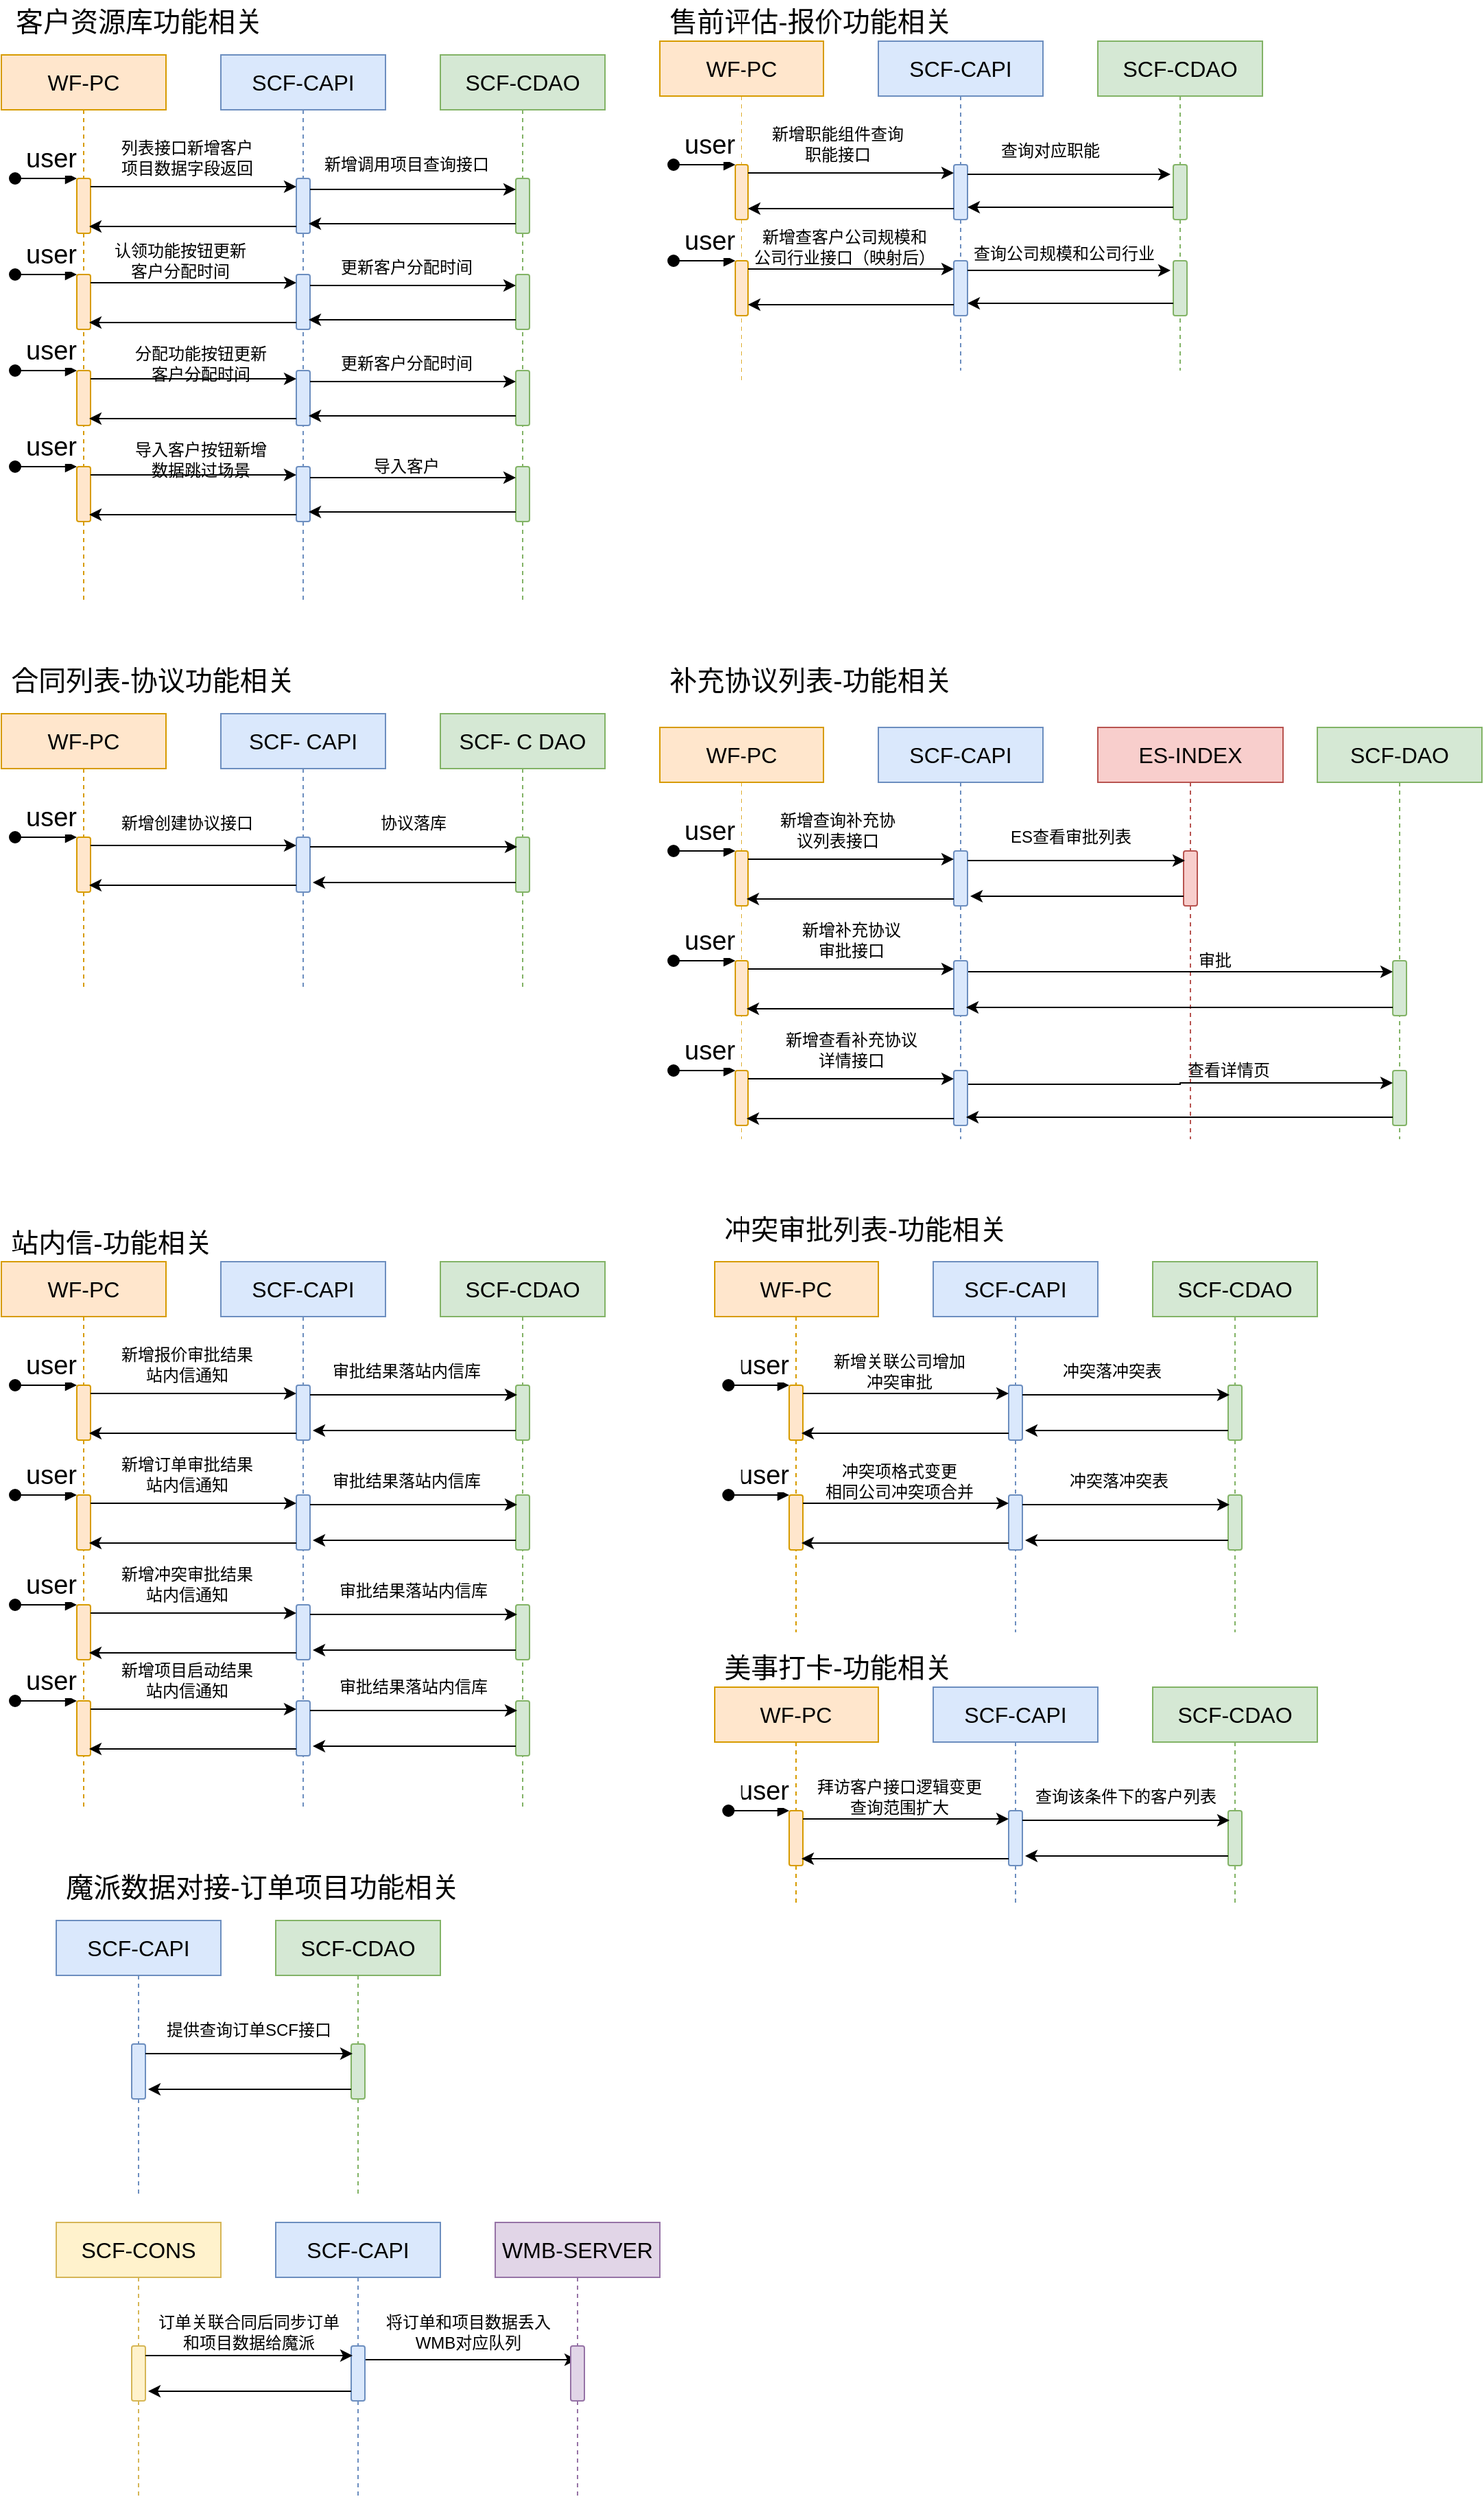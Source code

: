 <mxfile version="19.0.2" type="github">
  <diagram id="wgBlVhovMK9ZvSngc1W-" name="第 1 页">
    <mxGraphModel dx="3426" dy="1594" grid="1" gridSize="10" guides="1" tooltips="1" connect="1" arrows="1" fold="1" page="0" pageScale="1" pageWidth="827" pageHeight="1169" math="0" shadow="0">
      <root>
        <mxCell id="0" />
        <mxCell id="1" parent="0" />
        <mxCell id="c3yYRgItxj0xwHfutBmN-1" value="客户资源库功能相关" style="text;html=1;align=center;verticalAlign=middle;resizable=0;points=[];autosize=1;strokeColor=none;fillColor=none;fontSize=20;" vertex="1" parent="1">
          <mxGeometry x="-1800" y="-600" width="200" height="30" as="geometry" />
        </mxCell>
        <mxCell id="c3yYRgItxj0xwHfutBmN-2" value="WF-PC" style="shape=umlLifeline;perimeter=lifelinePerimeter;whiteSpace=wrap;html=1;container=1;collapsible=0;recursiveResize=0;outlineConnect=0;rounded=0;fontFamily=Helvetica;fontSize=16;strokeColor=#d79b00;fillColor=#ffe6cc;" vertex="1" parent="1">
          <mxGeometry x="-1800" y="-560" width="120" height="400" as="geometry" />
        </mxCell>
        <mxCell id="c3yYRgItxj0xwHfutBmN-3" value="" style="html=1;points=[];perimeter=orthogonalPerimeter;rounded=1;fontFamily=Helvetica;fontSize=19;strokeColor=#d79b00;fillColor=#ffe6cc;" vertex="1" parent="c3yYRgItxj0xwHfutBmN-2">
          <mxGeometry x="55" y="90" width="10" height="40" as="geometry" />
        </mxCell>
        <mxCell id="c3yYRgItxj0xwHfutBmN-4" value="user" style="html=1;verticalAlign=bottom;startArrow=oval;endArrow=block;startSize=8;rounded=0;fontFamily=Helvetica;fontSize=19;fontColor=default;" edge="1" parent="c3yYRgItxj0xwHfutBmN-2" target="c3yYRgItxj0xwHfutBmN-3">
          <mxGeometry x="0.143" relative="1" as="geometry">
            <mxPoint x="10" y="90" as="sourcePoint" />
            <mxPoint as="offset" />
          </mxGeometry>
        </mxCell>
        <mxCell id="c3yYRgItxj0xwHfutBmN-5" value="SCF-CAPI" style="shape=umlLifeline;perimeter=lifelinePerimeter;whiteSpace=wrap;html=1;container=1;collapsible=0;recursiveResize=0;outlineConnect=0;rounded=0;fontFamily=Helvetica;fontSize=16;strokeColor=#6c8ebf;fillColor=#dae8fc;" vertex="1" parent="1">
          <mxGeometry x="-1640" y="-560" width="120" height="400" as="geometry" />
        </mxCell>
        <mxCell id="c3yYRgItxj0xwHfutBmN-6" value="" style="html=1;points=[];perimeter=orthogonalPerimeter;rounded=1;fontFamily=Helvetica;fontSize=19;strokeColor=#6c8ebf;fillColor=#dae8fc;" vertex="1" parent="c3yYRgItxj0xwHfutBmN-5">
          <mxGeometry x="55" y="90" width="10" height="40" as="geometry" />
        </mxCell>
        <mxCell id="c3yYRgItxj0xwHfutBmN-9" value="SCF-CDAO" style="shape=umlLifeline;perimeter=lifelinePerimeter;whiteSpace=wrap;html=1;container=1;collapsible=0;recursiveResize=0;outlineConnect=0;rounded=0;fontFamily=Helvetica;fontSize=16;strokeColor=#82b366;fillColor=#d5e8d4;" vertex="1" parent="1">
          <mxGeometry x="-1480" y="-560" width="120" height="400" as="geometry" />
        </mxCell>
        <mxCell id="c3yYRgItxj0xwHfutBmN-10" value="" style="html=1;points=[];perimeter=orthogonalPerimeter;rounded=1;fontFamily=Helvetica;fontSize=19;strokeColor=#82b366;fillColor=#d5e8d4;" vertex="1" parent="c3yYRgItxj0xwHfutBmN-9">
          <mxGeometry x="55" y="90" width="10" height="40" as="geometry" />
        </mxCell>
        <mxCell id="c3yYRgItxj0xwHfutBmN-17" value="" style="html=1;points=[];perimeter=orthogonalPerimeter;rounded=1;fontFamily=Helvetica;fontSize=19;strokeColor=#d79b00;fillColor=#ffe6cc;" vertex="1" parent="c3yYRgItxj0xwHfutBmN-9">
          <mxGeometry x="-265" y="160" width="10" height="40" as="geometry" />
        </mxCell>
        <mxCell id="c3yYRgItxj0xwHfutBmN-18" value="user" style="html=1;verticalAlign=bottom;startArrow=oval;endArrow=block;startSize=8;rounded=0;fontFamily=Helvetica;fontSize=19;fontColor=default;" edge="1" parent="c3yYRgItxj0xwHfutBmN-9" target="c3yYRgItxj0xwHfutBmN-17">
          <mxGeometry x="0.143" relative="1" as="geometry">
            <mxPoint x="-310" y="160" as="sourcePoint" />
            <mxPoint as="offset" />
          </mxGeometry>
        </mxCell>
        <mxCell id="c3yYRgItxj0xwHfutBmN-19" value="" style="html=1;points=[];perimeter=orthogonalPerimeter;rounded=1;fontFamily=Helvetica;fontSize=19;strokeColor=#6c8ebf;fillColor=#dae8fc;" vertex="1" parent="c3yYRgItxj0xwHfutBmN-9">
          <mxGeometry x="-105" y="160" width="10" height="40" as="geometry" />
        </mxCell>
        <mxCell id="c3yYRgItxj0xwHfutBmN-20" value="" style="html=1;points=[];perimeter=orthogonalPerimeter;rounded=1;fontFamily=Helvetica;fontSize=19;strokeColor=#82b366;fillColor=#d5e8d4;" vertex="1" parent="c3yYRgItxj0xwHfutBmN-9">
          <mxGeometry x="55" y="160" width="10" height="40" as="geometry" />
        </mxCell>
        <mxCell id="c3yYRgItxj0xwHfutBmN-21" style="edgeStyle=orthogonalEdgeStyle;rounded=0;orthogonalLoop=1;jettySize=auto;html=1;entryX=0;entryY=0.15;entryDx=0;entryDy=0;entryPerimeter=0;fontSize=20;" edge="1" parent="c3yYRgItxj0xwHfutBmN-9" source="c3yYRgItxj0xwHfutBmN-17" target="c3yYRgItxj0xwHfutBmN-19">
          <mxGeometry relative="1" as="geometry">
            <Array as="points">
              <mxPoint x="-220" y="166" />
              <mxPoint x="-220" y="166" />
            </Array>
          </mxGeometry>
        </mxCell>
        <mxCell id="c3yYRgItxj0xwHfutBmN-22" style="edgeStyle=orthogonalEdgeStyle;rounded=0;orthogonalLoop=1;jettySize=auto;html=1;entryX=0;entryY=0.2;entryDx=0;entryDy=0;entryPerimeter=0;fontSize=20;" edge="1" parent="c3yYRgItxj0xwHfutBmN-9" source="c3yYRgItxj0xwHfutBmN-19" target="c3yYRgItxj0xwHfutBmN-20">
          <mxGeometry relative="1" as="geometry">
            <Array as="points">
              <mxPoint x="-60" y="168" />
              <mxPoint x="-60" y="168" />
            </Array>
          </mxGeometry>
        </mxCell>
        <mxCell id="c3yYRgItxj0xwHfutBmN-23" style="edgeStyle=orthogonalEdgeStyle;rounded=0;orthogonalLoop=1;jettySize=auto;html=1;entryX=0.9;entryY=0.825;entryDx=0;entryDy=0;entryPerimeter=0;fontSize=20;" edge="1" parent="c3yYRgItxj0xwHfutBmN-9" source="c3yYRgItxj0xwHfutBmN-20" target="c3yYRgItxj0xwHfutBmN-19">
          <mxGeometry relative="1" as="geometry">
            <Array as="points">
              <mxPoint x="20" y="193" />
              <mxPoint x="20" y="193" />
            </Array>
          </mxGeometry>
        </mxCell>
        <mxCell id="c3yYRgItxj0xwHfutBmN-24" style="edgeStyle=orthogonalEdgeStyle;rounded=0;orthogonalLoop=1;jettySize=auto;html=1;entryX=0.9;entryY=0.875;entryDx=0;entryDy=0;entryPerimeter=0;fontSize=20;" edge="1" parent="c3yYRgItxj0xwHfutBmN-9" source="c3yYRgItxj0xwHfutBmN-19" target="c3yYRgItxj0xwHfutBmN-17">
          <mxGeometry relative="1" as="geometry">
            <Array as="points">
              <mxPoint x="-140" y="195" />
              <mxPoint x="-140" y="195" />
            </Array>
          </mxGeometry>
        </mxCell>
        <mxCell id="c3yYRgItxj0xwHfutBmN-25" value="" style="html=1;points=[];perimeter=orthogonalPerimeter;rounded=1;fontFamily=Helvetica;fontSize=19;strokeColor=#d79b00;fillColor=#ffe6cc;" vertex="1" parent="c3yYRgItxj0xwHfutBmN-9">
          <mxGeometry x="-265" y="230" width="10" height="40" as="geometry" />
        </mxCell>
        <mxCell id="c3yYRgItxj0xwHfutBmN-26" value="user" style="html=1;verticalAlign=bottom;startArrow=oval;endArrow=block;startSize=8;rounded=0;fontFamily=Helvetica;fontSize=19;fontColor=default;" edge="1" parent="c3yYRgItxj0xwHfutBmN-9" target="c3yYRgItxj0xwHfutBmN-25">
          <mxGeometry x="0.143" relative="1" as="geometry">
            <mxPoint x="-310" y="230" as="sourcePoint" />
            <mxPoint as="offset" />
          </mxGeometry>
        </mxCell>
        <mxCell id="c3yYRgItxj0xwHfutBmN-27" value="" style="html=1;points=[];perimeter=orthogonalPerimeter;rounded=1;fontFamily=Helvetica;fontSize=19;strokeColor=#6c8ebf;fillColor=#dae8fc;" vertex="1" parent="c3yYRgItxj0xwHfutBmN-9">
          <mxGeometry x="-105" y="230" width="10" height="40" as="geometry" />
        </mxCell>
        <mxCell id="c3yYRgItxj0xwHfutBmN-28" value="" style="html=1;points=[];perimeter=orthogonalPerimeter;rounded=1;fontFamily=Helvetica;fontSize=19;strokeColor=#82b366;fillColor=#d5e8d4;" vertex="1" parent="c3yYRgItxj0xwHfutBmN-9">
          <mxGeometry x="55" y="230" width="10" height="40" as="geometry" />
        </mxCell>
        <mxCell id="c3yYRgItxj0xwHfutBmN-29" style="edgeStyle=orthogonalEdgeStyle;rounded=0;orthogonalLoop=1;jettySize=auto;html=1;entryX=0;entryY=0.15;entryDx=0;entryDy=0;entryPerimeter=0;fontSize=20;" edge="1" parent="c3yYRgItxj0xwHfutBmN-9" source="c3yYRgItxj0xwHfutBmN-25" target="c3yYRgItxj0xwHfutBmN-27">
          <mxGeometry relative="1" as="geometry">
            <Array as="points">
              <mxPoint x="-220" y="236" />
              <mxPoint x="-220" y="236" />
            </Array>
          </mxGeometry>
        </mxCell>
        <mxCell id="c3yYRgItxj0xwHfutBmN-30" style="edgeStyle=orthogonalEdgeStyle;rounded=0;orthogonalLoop=1;jettySize=auto;html=1;entryX=0;entryY=0.2;entryDx=0;entryDy=0;entryPerimeter=0;fontSize=20;" edge="1" parent="c3yYRgItxj0xwHfutBmN-9" source="c3yYRgItxj0xwHfutBmN-27" target="c3yYRgItxj0xwHfutBmN-28">
          <mxGeometry relative="1" as="geometry">
            <Array as="points">
              <mxPoint x="-60" y="238" />
              <mxPoint x="-60" y="238" />
            </Array>
          </mxGeometry>
        </mxCell>
        <mxCell id="c3yYRgItxj0xwHfutBmN-31" style="edgeStyle=orthogonalEdgeStyle;rounded=0;orthogonalLoop=1;jettySize=auto;html=1;entryX=0.9;entryY=0.825;entryDx=0;entryDy=0;entryPerimeter=0;fontSize=20;" edge="1" parent="c3yYRgItxj0xwHfutBmN-9" source="c3yYRgItxj0xwHfutBmN-28" target="c3yYRgItxj0xwHfutBmN-27">
          <mxGeometry relative="1" as="geometry">
            <Array as="points">
              <mxPoint x="20" y="263" />
              <mxPoint x="20" y="263" />
            </Array>
          </mxGeometry>
        </mxCell>
        <mxCell id="c3yYRgItxj0xwHfutBmN-32" style="edgeStyle=orthogonalEdgeStyle;rounded=0;orthogonalLoop=1;jettySize=auto;html=1;entryX=0.9;entryY=0.875;entryDx=0;entryDy=0;entryPerimeter=0;fontSize=20;" edge="1" parent="c3yYRgItxj0xwHfutBmN-9" source="c3yYRgItxj0xwHfutBmN-27" target="c3yYRgItxj0xwHfutBmN-25">
          <mxGeometry relative="1" as="geometry">
            <Array as="points">
              <mxPoint x="-140" y="265" />
              <mxPoint x="-140" y="265" />
            </Array>
          </mxGeometry>
        </mxCell>
        <mxCell id="c3yYRgItxj0xwHfutBmN-33" value="" style="html=1;points=[];perimeter=orthogonalPerimeter;rounded=1;fontFamily=Helvetica;fontSize=19;strokeColor=#d79b00;fillColor=#ffe6cc;" vertex="1" parent="c3yYRgItxj0xwHfutBmN-9">
          <mxGeometry x="-265" y="300" width="10" height="40" as="geometry" />
        </mxCell>
        <mxCell id="c3yYRgItxj0xwHfutBmN-34" value="user" style="html=1;verticalAlign=bottom;startArrow=oval;endArrow=block;startSize=8;rounded=0;fontFamily=Helvetica;fontSize=19;fontColor=default;" edge="1" parent="c3yYRgItxj0xwHfutBmN-9" target="c3yYRgItxj0xwHfutBmN-33">
          <mxGeometry x="0.143" relative="1" as="geometry">
            <mxPoint x="-310" y="300" as="sourcePoint" />
            <mxPoint as="offset" />
          </mxGeometry>
        </mxCell>
        <mxCell id="c3yYRgItxj0xwHfutBmN-35" value="" style="html=1;points=[];perimeter=orthogonalPerimeter;rounded=1;fontFamily=Helvetica;fontSize=19;strokeColor=#6c8ebf;fillColor=#dae8fc;" vertex="1" parent="c3yYRgItxj0xwHfutBmN-9">
          <mxGeometry x="-105" y="300" width="10" height="40" as="geometry" />
        </mxCell>
        <mxCell id="c3yYRgItxj0xwHfutBmN-36" value="" style="html=1;points=[];perimeter=orthogonalPerimeter;rounded=1;fontFamily=Helvetica;fontSize=19;strokeColor=#82b366;fillColor=#d5e8d4;" vertex="1" parent="c3yYRgItxj0xwHfutBmN-9">
          <mxGeometry x="55" y="300" width="10" height="40" as="geometry" />
        </mxCell>
        <mxCell id="c3yYRgItxj0xwHfutBmN-37" style="edgeStyle=orthogonalEdgeStyle;rounded=0;orthogonalLoop=1;jettySize=auto;html=1;entryX=0;entryY=0.15;entryDx=0;entryDy=0;entryPerimeter=0;fontSize=20;" edge="1" parent="c3yYRgItxj0xwHfutBmN-9" source="c3yYRgItxj0xwHfutBmN-33" target="c3yYRgItxj0xwHfutBmN-35">
          <mxGeometry relative="1" as="geometry">
            <Array as="points">
              <mxPoint x="-220" y="306" />
              <mxPoint x="-220" y="306" />
            </Array>
          </mxGeometry>
        </mxCell>
        <mxCell id="c3yYRgItxj0xwHfutBmN-38" style="edgeStyle=orthogonalEdgeStyle;rounded=0;orthogonalLoop=1;jettySize=auto;html=1;entryX=0;entryY=0.2;entryDx=0;entryDy=0;entryPerimeter=0;fontSize=20;" edge="1" parent="c3yYRgItxj0xwHfutBmN-9" source="c3yYRgItxj0xwHfutBmN-35" target="c3yYRgItxj0xwHfutBmN-36">
          <mxGeometry relative="1" as="geometry">
            <Array as="points">
              <mxPoint x="-60" y="308" />
              <mxPoint x="-60" y="308" />
            </Array>
          </mxGeometry>
        </mxCell>
        <mxCell id="c3yYRgItxj0xwHfutBmN-39" style="edgeStyle=orthogonalEdgeStyle;rounded=0;orthogonalLoop=1;jettySize=auto;html=1;entryX=0.9;entryY=0.825;entryDx=0;entryDy=0;entryPerimeter=0;fontSize=20;" edge="1" parent="c3yYRgItxj0xwHfutBmN-9" source="c3yYRgItxj0xwHfutBmN-36" target="c3yYRgItxj0xwHfutBmN-35">
          <mxGeometry relative="1" as="geometry">
            <Array as="points">
              <mxPoint x="20" y="333" />
              <mxPoint x="20" y="333" />
            </Array>
          </mxGeometry>
        </mxCell>
        <mxCell id="c3yYRgItxj0xwHfutBmN-40" style="edgeStyle=orthogonalEdgeStyle;rounded=0;orthogonalLoop=1;jettySize=auto;html=1;entryX=0.9;entryY=0.875;entryDx=0;entryDy=0;entryPerimeter=0;fontSize=20;" edge="1" parent="c3yYRgItxj0xwHfutBmN-9" source="c3yYRgItxj0xwHfutBmN-35" target="c3yYRgItxj0xwHfutBmN-33">
          <mxGeometry relative="1" as="geometry">
            <Array as="points">
              <mxPoint x="-140" y="335" />
              <mxPoint x="-140" y="335" />
            </Array>
          </mxGeometry>
        </mxCell>
        <mxCell id="c3yYRgItxj0xwHfutBmN-42" value="新增调用项目查询接口" style="text;html=1;align=center;verticalAlign=middle;resizable=0;points=[];autosize=1;strokeColor=none;fillColor=none;fontSize=12;" vertex="1" parent="c3yYRgItxj0xwHfutBmN-9">
          <mxGeometry x="-95" y="70" width="140" height="20" as="geometry" />
        </mxCell>
        <mxCell id="c3yYRgItxj0xwHfutBmN-12" style="edgeStyle=orthogonalEdgeStyle;rounded=0;orthogonalLoop=1;jettySize=auto;html=1;entryX=0;entryY=0.15;entryDx=0;entryDy=0;entryPerimeter=0;fontSize=20;" edge="1" parent="1" source="c3yYRgItxj0xwHfutBmN-3" target="c3yYRgItxj0xwHfutBmN-6">
          <mxGeometry relative="1" as="geometry">
            <Array as="points">
              <mxPoint x="-1700" y="-464" />
              <mxPoint x="-1700" y="-464" />
            </Array>
          </mxGeometry>
        </mxCell>
        <mxCell id="c3yYRgItxj0xwHfutBmN-13" style="edgeStyle=orthogonalEdgeStyle;rounded=0;orthogonalLoop=1;jettySize=auto;html=1;entryX=0;entryY=0.2;entryDx=0;entryDy=0;entryPerimeter=0;fontSize=20;" edge="1" parent="1" source="c3yYRgItxj0xwHfutBmN-6" target="c3yYRgItxj0xwHfutBmN-10">
          <mxGeometry relative="1" as="geometry">
            <Array as="points">
              <mxPoint x="-1540" y="-462" />
              <mxPoint x="-1540" y="-462" />
            </Array>
          </mxGeometry>
        </mxCell>
        <mxCell id="c3yYRgItxj0xwHfutBmN-15" style="edgeStyle=orthogonalEdgeStyle;rounded=0;orthogonalLoop=1;jettySize=auto;html=1;entryX=0.9;entryY=0.825;entryDx=0;entryDy=0;entryPerimeter=0;fontSize=20;" edge="1" parent="1" source="c3yYRgItxj0xwHfutBmN-10" target="c3yYRgItxj0xwHfutBmN-6">
          <mxGeometry relative="1" as="geometry">
            <Array as="points">
              <mxPoint x="-1460" y="-437" />
              <mxPoint x="-1460" y="-437" />
            </Array>
          </mxGeometry>
        </mxCell>
        <mxCell id="c3yYRgItxj0xwHfutBmN-16" style="edgeStyle=orthogonalEdgeStyle;rounded=0;orthogonalLoop=1;jettySize=auto;html=1;entryX=0.9;entryY=0.875;entryDx=0;entryDy=0;entryPerimeter=0;fontSize=20;" edge="1" parent="1" source="c3yYRgItxj0xwHfutBmN-6" target="c3yYRgItxj0xwHfutBmN-3">
          <mxGeometry relative="1" as="geometry">
            <Array as="points">
              <mxPoint x="-1620" y="-435" />
              <mxPoint x="-1620" y="-435" />
            </Array>
          </mxGeometry>
        </mxCell>
        <mxCell id="c3yYRgItxj0xwHfutBmN-41" value="列表接口新增客户&lt;br&gt;项目数据字段返回" style="text;html=1;align=center;verticalAlign=middle;resizable=0;points=[];autosize=1;strokeColor=none;fillColor=none;fontSize=12;" vertex="1" parent="1">
          <mxGeometry x="-1720" y="-500" width="110" height="30" as="geometry" />
        </mxCell>
        <mxCell id="c3yYRgItxj0xwHfutBmN-43" value="认领功能按钮更新&lt;br&gt;客户分配时间" style="text;html=1;align=center;verticalAlign=middle;resizable=0;points=[];autosize=1;strokeColor=none;fillColor=none;fontSize=12;" vertex="1" parent="1">
          <mxGeometry x="-1725" y="-425" width="110" height="30" as="geometry" />
        </mxCell>
        <mxCell id="c3yYRgItxj0xwHfutBmN-44" value="更新客户分配时间" style="text;html=1;align=center;verticalAlign=middle;resizable=0;points=[];autosize=1;strokeColor=none;fillColor=none;fontSize=12;" vertex="1" parent="1">
          <mxGeometry x="-1560" y="-415" width="110" height="20" as="geometry" />
        </mxCell>
        <mxCell id="c3yYRgItxj0xwHfutBmN-45" value="分配功能按钮更新&lt;br&gt;客户分配时间" style="text;html=1;align=center;verticalAlign=middle;resizable=0;points=[];autosize=1;strokeColor=none;fillColor=none;fontSize=12;" vertex="1" parent="1">
          <mxGeometry x="-1710" y="-350" width="110" height="30" as="geometry" />
        </mxCell>
        <mxCell id="c3yYRgItxj0xwHfutBmN-46" value="更新客户分配时间" style="text;html=1;align=center;verticalAlign=middle;resizable=0;points=[];autosize=1;strokeColor=none;fillColor=none;fontSize=12;" vertex="1" parent="1">
          <mxGeometry x="-1560" y="-345" width="110" height="20" as="geometry" />
        </mxCell>
        <mxCell id="c3yYRgItxj0xwHfutBmN-47" value="导入客户按钮新增&lt;br&gt;数据跳过场景" style="text;html=1;align=center;verticalAlign=middle;resizable=0;points=[];autosize=1;strokeColor=none;fillColor=none;fontSize=12;" vertex="1" parent="1">
          <mxGeometry x="-1710" y="-280" width="110" height="30" as="geometry" />
        </mxCell>
        <mxCell id="c3yYRgItxj0xwHfutBmN-48" value="导入客户" style="text;html=1;align=center;verticalAlign=middle;resizable=0;points=[];autosize=1;strokeColor=none;fillColor=none;fontSize=12;" vertex="1" parent="1">
          <mxGeometry x="-1535" y="-270" width="60" height="20" as="geometry" />
        </mxCell>
        <mxCell id="c3yYRgItxj0xwHfutBmN-49" value="售前评估-报价功能相关" style="text;html=1;align=center;verticalAlign=middle;resizable=0;points=[];autosize=1;strokeColor=none;fillColor=none;fontSize=20;" vertex="1" parent="1">
          <mxGeometry x="-1320" y="-600" width="220" height="30" as="geometry" />
        </mxCell>
        <mxCell id="c3yYRgItxj0xwHfutBmN-50" value="WF-PC" style="shape=umlLifeline;perimeter=lifelinePerimeter;whiteSpace=wrap;html=1;container=1;collapsible=0;recursiveResize=0;outlineConnect=0;rounded=0;fontFamily=Helvetica;fontSize=16;strokeColor=#d79b00;fillColor=#ffe6cc;" vertex="1" parent="1">
          <mxGeometry x="-1320" y="-570" width="120" height="250" as="geometry" />
        </mxCell>
        <mxCell id="c3yYRgItxj0xwHfutBmN-51" value="" style="html=1;points=[];perimeter=orthogonalPerimeter;rounded=1;fontFamily=Helvetica;fontSize=19;strokeColor=#d79b00;fillColor=#ffe6cc;" vertex="1" parent="c3yYRgItxj0xwHfutBmN-50">
          <mxGeometry x="55" y="90" width="10" height="40" as="geometry" />
        </mxCell>
        <mxCell id="c3yYRgItxj0xwHfutBmN-52" value="user" style="html=1;verticalAlign=bottom;startArrow=oval;endArrow=block;startSize=8;rounded=0;fontFamily=Helvetica;fontSize=19;fontColor=default;" edge="1" parent="c3yYRgItxj0xwHfutBmN-50" target="c3yYRgItxj0xwHfutBmN-51">
          <mxGeometry x="0.143" relative="1" as="geometry">
            <mxPoint x="10" y="90" as="sourcePoint" />
            <mxPoint as="offset" />
          </mxGeometry>
        </mxCell>
        <mxCell id="c3yYRgItxj0xwHfutBmN-53" value="SCF-CAPI" style="shape=umlLifeline;perimeter=lifelinePerimeter;whiteSpace=wrap;html=1;container=1;collapsible=0;recursiveResize=0;outlineConnect=0;rounded=0;fontFamily=Helvetica;fontSize=16;strokeColor=#6c8ebf;fillColor=#dae8fc;" vertex="1" parent="1">
          <mxGeometry x="-1160" y="-570" width="120" height="240" as="geometry" />
        </mxCell>
        <mxCell id="c3yYRgItxj0xwHfutBmN-54" value="" style="html=1;points=[];perimeter=orthogonalPerimeter;rounded=1;fontFamily=Helvetica;fontSize=19;strokeColor=#6c8ebf;fillColor=#dae8fc;" vertex="1" parent="c3yYRgItxj0xwHfutBmN-53">
          <mxGeometry x="55" y="90" width="10" height="40" as="geometry" />
        </mxCell>
        <mxCell id="c3yYRgItxj0xwHfutBmN-57" value="SCF-CDAO" style="shape=umlLifeline;perimeter=lifelinePerimeter;whiteSpace=wrap;html=1;container=1;collapsible=0;recursiveResize=0;outlineConnect=0;rounded=0;fontFamily=Helvetica;fontSize=16;strokeColor=#82b366;fillColor=#d5e8d4;" vertex="1" parent="1">
          <mxGeometry x="-1000" y="-570" width="120" height="240" as="geometry" />
        </mxCell>
        <mxCell id="c3yYRgItxj0xwHfutBmN-58" value="" style="html=1;points=[];perimeter=orthogonalPerimeter;rounded=1;fontFamily=Helvetica;fontSize=19;strokeColor=#82b366;fillColor=#d5e8d4;" vertex="1" parent="c3yYRgItxj0xwHfutBmN-57">
          <mxGeometry x="55" y="90" width="10" height="40" as="geometry" />
        </mxCell>
        <mxCell id="c3yYRgItxj0xwHfutBmN-92" value="" style="html=1;points=[];perimeter=orthogonalPerimeter;rounded=1;fontFamily=Helvetica;fontSize=19;strokeColor=#d79b00;fillColor=#ffe6cc;" vertex="1" parent="c3yYRgItxj0xwHfutBmN-57">
          <mxGeometry x="-265" y="160" width="10" height="40" as="geometry" />
        </mxCell>
        <mxCell id="c3yYRgItxj0xwHfutBmN-93" value="user" style="html=1;verticalAlign=bottom;startArrow=oval;endArrow=block;startSize=8;rounded=0;fontFamily=Helvetica;fontSize=19;fontColor=default;" edge="1" parent="c3yYRgItxj0xwHfutBmN-57" target="c3yYRgItxj0xwHfutBmN-92">
          <mxGeometry x="0.143" relative="1" as="geometry">
            <mxPoint x="-310" y="160" as="sourcePoint" />
            <mxPoint as="offset" />
          </mxGeometry>
        </mxCell>
        <mxCell id="c3yYRgItxj0xwHfutBmN-94" value="" style="html=1;points=[];perimeter=orthogonalPerimeter;rounded=1;fontFamily=Helvetica;fontSize=19;strokeColor=#6c8ebf;fillColor=#dae8fc;" vertex="1" parent="c3yYRgItxj0xwHfutBmN-57">
          <mxGeometry x="-105" y="160" width="10" height="40" as="geometry" />
        </mxCell>
        <mxCell id="c3yYRgItxj0xwHfutBmN-95" value="" style="html=1;points=[];perimeter=orthogonalPerimeter;rounded=1;fontFamily=Helvetica;fontSize=19;strokeColor=#82b366;fillColor=#d5e8d4;" vertex="1" parent="c3yYRgItxj0xwHfutBmN-57">
          <mxGeometry x="55" y="160" width="10" height="40" as="geometry" />
        </mxCell>
        <mxCell id="c3yYRgItxj0xwHfutBmN-96" style="edgeStyle=orthogonalEdgeStyle;rounded=0;orthogonalLoop=1;jettySize=auto;html=1;entryX=0;entryY=0.15;entryDx=0;entryDy=0;entryPerimeter=0;fontSize=20;" edge="1" parent="c3yYRgItxj0xwHfutBmN-57" source="c3yYRgItxj0xwHfutBmN-92" target="c3yYRgItxj0xwHfutBmN-94">
          <mxGeometry relative="1" as="geometry">
            <Array as="points">
              <mxPoint x="-220" y="166" />
              <mxPoint x="-220" y="166" />
            </Array>
          </mxGeometry>
        </mxCell>
        <mxCell id="c3yYRgItxj0xwHfutBmN-97" style="edgeStyle=orthogonalEdgeStyle;rounded=0;orthogonalLoop=1;jettySize=auto;html=1;entryX=-0.2;entryY=0.175;entryDx=0;entryDy=0;entryPerimeter=0;fontSize=20;" edge="1" parent="c3yYRgItxj0xwHfutBmN-57" source="c3yYRgItxj0xwHfutBmN-94" target="c3yYRgItxj0xwHfutBmN-95">
          <mxGeometry relative="1" as="geometry">
            <Array as="points">
              <mxPoint x="-60" y="167" />
              <mxPoint x="-60" y="167" />
            </Array>
          </mxGeometry>
        </mxCell>
        <mxCell id="c3yYRgItxj0xwHfutBmN-100" style="edgeStyle=orthogonalEdgeStyle;rounded=0;orthogonalLoop=1;jettySize=auto;html=1;entryX=1;entryY=0.775;entryDx=0;entryDy=0;entryPerimeter=0;fontSize=12;" edge="1" parent="c3yYRgItxj0xwHfutBmN-57" source="c3yYRgItxj0xwHfutBmN-95" target="c3yYRgItxj0xwHfutBmN-94">
          <mxGeometry relative="1" as="geometry">
            <Array as="points">
              <mxPoint x="20" y="191" />
              <mxPoint x="20" y="191" />
            </Array>
          </mxGeometry>
        </mxCell>
        <mxCell id="c3yYRgItxj0xwHfutBmN-101" style="edgeStyle=orthogonalEdgeStyle;rounded=0;orthogonalLoop=1;jettySize=auto;html=1;entryX=1;entryY=0.8;entryDx=0;entryDy=0;entryPerimeter=0;fontSize=12;" edge="1" parent="c3yYRgItxj0xwHfutBmN-57" source="c3yYRgItxj0xwHfutBmN-94" target="c3yYRgItxj0xwHfutBmN-92">
          <mxGeometry relative="1" as="geometry">
            <Array as="points">
              <mxPoint x="-140" y="192" />
              <mxPoint x="-140" y="192" />
            </Array>
          </mxGeometry>
        </mxCell>
        <mxCell id="c3yYRgItxj0xwHfutBmN-70" style="edgeStyle=orthogonalEdgeStyle;rounded=0;orthogonalLoop=1;jettySize=auto;html=1;entryX=0;entryY=0.15;entryDx=0;entryDy=0;entryPerimeter=0;fontSize=20;" edge="1" parent="1" source="c3yYRgItxj0xwHfutBmN-51" target="c3yYRgItxj0xwHfutBmN-54">
          <mxGeometry relative="1" as="geometry">
            <Array as="points">
              <mxPoint x="-1220" y="-474" />
              <mxPoint x="-1220" y="-474" />
            </Array>
          </mxGeometry>
        </mxCell>
        <mxCell id="c3yYRgItxj0xwHfutBmN-71" style="edgeStyle=orthogonalEdgeStyle;rounded=0;orthogonalLoop=1;jettySize=auto;html=1;entryX=-0.2;entryY=0.175;entryDx=0;entryDy=0;entryPerimeter=0;fontSize=20;" edge="1" parent="1" source="c3yYRgItxj0xwHfutBmN-54" target="c3yYRgItxj0xwHfutBmN-58">
          <mxGeometry relative="1" as="geometry">
            <Array as="points">
              <mxPoint x="-1060" y="-473" />
              <mxPoint x="-1060" y="-473" />
            </Array>
          </mxGeometry>
        </mxCell>
        <mxCell id="c3yYRgItxj0xwHfutBmN-72" value="&lt;span style=&quot;font-size: 12px;&quot;&gt;新增职能组件查询&lt;br style=&quot;font-size: 12px;&quot;&gt;职能接口&lt;/span&gt;" style="text;html=1;align=center;verticalAlign=middle;resizable=0;points=[];autosize=1;strokeColor=none;fillColor=none;fontSize=12;" vertex="1" parent="1">
          <mxGeometry x="-1245" y="-510" width="110" height="30" as="geometry" />
        </mxCell>
        <mxCell id="c3yYRgItxj0xwHfutBmN-73" value="查询对应职能" style="text;html=1;align=center;verticalAlign=middle;resizable=0;points=[];autosize=1;strokeColor=none;fillColor=none;fontSize=12;" vertex="1" parent="1">
          <mxGeometry x="-1080" y="-500" width="90" height="20" as="geometry" />
        </mxCell>
        <mxCell id="c3yYRgItxj0xwHfutBmN-80" style="edgeStyle=orthogonalEdgeStyle;rounded=0;orthogonalLoop=1;jettySize=auto;html=1;entryX=1;entryY=0.775;entryDx=0;entryDy=0;entryPerimeter=0;fontSize=12;" edge="1" parent="1" source="c3yYRgItxj0xwHfutBmN-58" target="c3yYRgItxj0xwHfutBmN-54">
          <mxGeometry relative="1" as="geometry">
            <Array as="points">
              <mxPoint x="-980" y="-449" />
              <mxPoint x="-980" y="-449" />
            </Array>
          </mxGeometry>
        </mxCell>
        <mxCell id="c3yYRgItxj0xwHfutBmN-81" style="edgeStyle=orthogonalEdgeStyle;rounded=0;orthogonalLoop=1;jettySize=auto;html=1;entryX=1;entryY=0.8;entryDx=0;entryDy=0;entryPerimeter=0;fontSize=12;" edge="1" parent="1" source="c3yYRgItxj0xwHfutBmN-54" target="c3yYRgItxj0xwHfutBmN-51">
          <mxGeometry relative="1" as="geometry">
            <Array as="points">
              <mxPoint x="-1140" y="-448" />
              <mxPoint x="-1140" y="-448" />
            </Array>
          </mxGeometry>
        </mxCell>
        <mxCell id="c3yYRgItxj0xwHfutBmN-102" value="新增查客户公司规模和&lt;br&gt;公司行业接口（映射后）" style="text;html=1;align=center;verticalAlign=middle;resizable=0;points=[];autosize=1;strokeColor=none;fillColor=none;fontSize=12;" vertex="1" parent="1">
          <mxGeometry x="-1260" y="-435" width="150" height="30" as="geometry" />
        </mxCell>
        <mxCell id="c3yYRgItxj0xwHfutBmN-103" value="查询公司规模和公司行业" style="text;html=1;align=center;verticalAlign=middle;resizable=0;points=[];autosize=1;strokeColor=none;fillColor=none;fontSize=12;" vertex="1" parent="1">
          <mxGeometry x="-1100" y="-425" width="150" height="20" as="geometry" />
        </mxCell>
        <mxCell id="c3yYRgItxj0xwHfutBmN-104" value="合同列表-协议功能相关" style="text;html=1;align=center;verticalAlign=middle;resizable=0;points=[];autosize=1;strokeColor=none;fillColor=none;fontSize=20;" vertex="1" parent="1">
          <mxGeometry x="-1800" y="-120" width="220" height="30" as="geometry" />
        </mxCell>
        <mxCell id="c3yYRgItxj0xwHfutBmN-105" value="站内信-功能相关" style="text;html=1;align=center;verticalAlign=middle;resizable=0;points=[];autosize=1;strokeColor=none;fillColor=none;fontSize=20;" vertex="1" parent="1">
          <mxGeometry x="-1800" y="290" width="160" height="30" as="geometry" />
        </mxCell>
        <mxCell id="c3yYRgItxj0xwHfutBmN-107" value="WF-PC" style="shape=umlLifeline;perimeter=lifelinePerimeter;whiteSpace=wrap;html=1;container=1;collapsible=0;recursiveResize=0;outlineConnect=0;rounded=0;fontFamily=Helvetica;fontSize=16;strokeColor=#d79b00;fillColor=#ffe6cc;" vertex="1" parent="1">
          <mxGeometry x="-1800" y="320" width="120" height="400" as="geometry" />
        </mxCell>
        <mxCell id="c3yYRgItxj0xwHfutBmN-108" value="" style="html=1;points=[];perimeter=orthogonalPerimeter;rounded=1;fontFamily=Helvetica;fontSize=19;strokeColor=#d79b00;fillColor=#ffe6cc;" vertex="1" parent="c3yYRgItxj0xwHfutBmN-107">
          <mxGeometry x="55" y="90" width="10" height="40" as="geometry" />
        </mxCell>
        <mxCell id="c3yYRgItxj0xwHfutBmN-109" value="user" style="html=1;verticalAlign=bottom;startArrow=oval;endArrow=block;startSize=8;rounded=0;fontFamily=Helvetica;fontSize=19;fontColor=default;" edge="1" parent="c3yYRgItxj0xwHfutBmN-107" target="c3yYRgItxj0xwHfutBmN-108">
          <mxGeometry x="0.143" relative="1" as="geometry">
            <mxPoint x="10" y="90" as="sourcePoint" />
            <mxPoint as="offset" />
          </mxGeometry>
        </mxCell>
        <mxCell id="c3yYRgItxj0xwHfutBmN-110" value="SCF-CAPI" style="shape=umlLifeline;perimeter=lifelinePerimeter;whiteSpace=wrap;html=1;container=1;collapsible=0;recursiveResize=0;outlineConnect=0;rounded=0;fontFamily=Helvetica;fontSize=16;strokeColor=#6c8ebf;fillColor=#dae8fc;" vertex="1" parent="1">
          <mxGeometry x="-1640" y="320" width="120" height="400" as="geometry" />
        </mxCell>
        <mxCell id="c3yYRgItxj0xwHfutBmN-111" value="" style="html=1;points=[];perimeter=orthogonalPerimeter;rounded=1;fontFamily=Helvetica;fontSize=19;strokeColor=#6c8ebf;fillColor=#dae8fc;" vertex="1" parent="c3yYRgItxj0xwHfutBmN-110">
          <mxGeometry x="55" y="90" width="10" height="40" as="geometry" />
        </mxCell>
        <mxCell id="c3yYRgItxj0xwHfutBmN-112" value="SCF-CDAO" style="shape=umlLifeline;perimeter=lifelinePerimeter;whiteSpace=wrap;html=1;container=1;collapsible=0;recursiveResize=0;outlineConnect=0;rounded=0;fontFamily=Helvetica;fontSize=16;strokeColor=#82b366;fillColor=#d5e8d4;" vertex="1" parent="1">
          <mxGeometry x="-1480" y="320" width="120" height="400" as="geometry" />
        </mxCell>
        <mxCell id="c3yYRgItxj0xwHfutBmN-113" value="" style="html=1;points=[];perimeter=orthogonalPerimeter;rounded=1;fontFamily=Helvetica;fontSize=19;strokeColor=#82b366;fillColor=#d5e8d4;" vertex="1" parent="c3yYRgItxj0xwHfutBmN-112">
          <mxGeometry x="55" y="90" width="10" height="40" as="geometry" />
        </mxCell>
        <mxCell id="c3yYRgItxj0xwHfutBmN-134" value="" style="html=1;points=[];perimeter=orthogonalPerimeter;rounded=1;fontFamily=Helvetica;fontSize=19;strokeColor=#d79b00;fillColor=#ffe6cc;" vertex="1" parent="c3yYRgItxj0xwHfutBmN-112">
          <mxGeometry x="-265" y="320" width="10" height="40" as="geometry" />
        </mxCell>
        <mxCell id="c3yYRgItxj0xwHfutBmN-135" value="user" style="html=1;verticalAlign=bottom;startArrow=oval;endArrow=block;startSize=8;rounded=0;fontFamily=Helvetica;fontSize=19;fontColor=default;" edge="1" parent="c3yYRgItxj0xwHfutBmN-112" target="c3yYRgItxj0xwHfutBmN-134">
          <mxGeometry x="0.143" relative="1" as="geometry">
            <mxPoint x="-310" y="320" as="sourcePoint" />
            <mxPoint as="offset" />
          </mxGeometry>
        </mxCell>
        <mxCell id="c3yYRgItxj0xwHfutBmN-136" value="" style="html=1;points=[];perimeter=orthogonalPerimeter;rounded=1;fontFamily=Helvetica;fontSize=19;strokeColor=#6c8ebf;fillColor=#dae8fc;" vertex="1" parent="c3yYRgItxj0xwHfutBmN-112">
          <mxGeometry x="-105" y="320" width="10" height="40" as="geometry" />
        </mxCell>
        <mxCell id="c3yYRgItxj0xwHfutBmN-137" value="" style="html=1;points=[];perimeter=orthogonalPerimeter;rounded=1;fontFamily=Helvetica;fontSize=19;strokeColor=#82b366;fillColor=#d5e8d4;" vertex="1" parent="c3yYRgItxj0xwHfutBmN-112">
          <mxGeometry x="55" y="320" width="10" height="40" as="geometry" />
        </mxCell>
        <mxCell id="c3yYRgItxj0xwHfutBmN-138" style="edgeStyle=orthogonalEdgeStyle;rounded=0;orthogonalLoop=1;jettySize=auto;html=1;entryX=0;entryY=0.15;entryDx=0;entryDy=0;entryPerimeter=0;fontSize=12;" edge="1" parent="c3yYRgItxj0xwHfutBmN-112" source="c3yYRgItxj0xwHfutBmN-134" target="c3yYRgItxj0xwHfutBmN-136">
          <mxGeometry relative="1" as="geometry">
            <Array as="points">
              <mxPoint x="-220" y="326" />
              <mxPoint x="-220" y="326" />
            </Array>
          </mxGeometry>
        </mxCell>
        <mxCell id="c3yYRgItxj0xwHfutBmN-139" style="edgeStyle=orthogonalEdgeStyle;rounded=0;orthogonalLoop=1;jettySize=auto;html=1;entryX=0.1;entryY=0.175;entryDx=0;entryDy=0;entryPerimeter=0;fontSize=12;" edge="1" parent="c3yYRgItxj0xwHfutBmN-112" source="c3yYRgItxj0xwHfutBmN-136" target="c3yYRgItxj0xwHfutBmN-137">
          <mxGeometry relative="1" as="geometry">
            <Array as="points">
              <mxPoint x="-60" y="327" />
              <mxPoint x="-60" y="327" />
            </Array>
          </mxGeometry>
        </mxCell>
        <mxCell id="c3yYRgItxj0xwHfutBmN-140" style="edgeStyle=orthogonalEdgeStyle;rounded=0;orthogonalLoop=1;jettySize=auto;html=1;entryX=1.2;entryY=0.825;entryDx=0;entryDy=0;entryPerimeter=0;fontSize=12;" edge="1" parent="c3yYRgItxj0xwHfutBmN-112" source="c3yYRgItxj0xwHfutBmN-137" target="c3yYRgItxj0xwHfutBmN-136">
          <mxGeometry relative="1" as="geometry">
            <Array as="points">
              <mxPoint x="20" y="353" />
              <mxPoint x="20" y="353" />
            </Array>
          </mxGeometry>
        </mxCell>
        <mxCell id="c3yYRgItxj0xwHfutBmN-141" style="edgeStyle=orthogonalEdgeStyle;rounded=0;orthogonalLoop=1;jettySize=auto;html=1;entryX=0.9;entryY=0.875;entryDx=0;entryDy=0;entryPerimeter=0;fontSize=12;" edge="1" parent="c3yYRgItxj0xwHfutBmN-112" source="c3yYRgItxj0xwHfutBmN-136" target="c3yYRgItxj0xwHfutBmN-134">
          <mxGeometry relative="1" as="geometry">
            <Array as="points">
              <mxPoint x="-140" y="355" />
              <mxPoint x="-140" y="355" />
            </Array>
          </mxGeometry>
        </mxCell>
        <mxCell id="c3yYRgItxj0xwHfutBmN-114" style="edgeStyle=orthogonalEdgeStyle;rounded=0;orthogonalLoop=1;jettySize=auto;html=1;entryX=0;entryY=0.15;entryDx=0;entryDy=0;entryPerimeter=0;fontSize=12;" edge="1" parent="1" source="c3yYRgItxj0xwHfutBmN-108" target="c3yYRgItxj0xwHfutBmN-111">
          <mxGeometry relative="1" as="geometry">
            <Array as="points">
              <mxPoint x="-1700" y="416" />
              <mxPoint x="-1700" y="416" />
            </Array>
          </mxGeometry>
        </mxCell>
        <mxCell id="c3yYRgItxj0xwHfutBmN-115" style="edgeStyle=orthogonalEdgeStyle;rounded=0;orthogonalLoop=1;jettySize=auto;html=1;entryX=0.1;entryY=0.175;entryDx=0;entryDy=0;entryPerimeter=0;fontSize=12;" edge="1" parent="1" source="c3yYRgItxj0xwHfutBmN-111" target="c3yYRgItxj0xwHfutBmN-113">
          <mxGeometry relative="1" as="geometry">
            <Array as="points">
              <mxPoint x="-1540" y="417" />
              <mxPoint x="-1540" y="417" />
            </Array>
          </mxGeometry>
        </mxCell>
        <mxCell id="c3yYRgItxj0xwHfutBmN-116" style="edgeStyle=orthogonalEdgeStyle;rounded=0;orthogonalLoop=1;jettySize=auto;html=1;entryX=1.2;entryY=0.825;entryDx=0;entryDy=0;entryPerimeter=0;fontSize=12;" edge="1" parent="1" source="c3yYRgItxj0xwHfutBmN-113" target="c3yYRgItxj0xwHfutBmN-111">
          <mxGeometry relative="1" as="geometry">
            <Array as="points">
              <mxPoint x="-1460" y="443" />
              <mxPoint x="-1460" y="443" />
            </Array>
          </mxGeometry>
        </mxCell>
        <mxCell id="c3yYRgItxj0xwHfutBmN-117" style="edgeStyle=orthogonalEdgeStyle;rounded=0;orthogonalLoop=1;jettySize=auto;html=1;entryX=0.9;entryY=0.875;entryDx=0;entryDy=0;entryPerimeter=0;fontSize=12;" edge="1" parent="1" source="c3yYRgItxj0xwHfutBmN-111" target="c3yYRgItxj0xwHfutBmN-108">
          <mxGeometry relative="1" as="geometry">
            <Array as="points">
              <mxPoint x="-1620" y="445" />
              <mxPoint x="-1620" y="445" />
            </Array>
          </mxGeometry>
        </mxCell>
        <mxCell id="c3yYRgItxj0xwHfutBmN-118" value="" style="html=1;points=[];perimeter=orthogonalPerimeter;rounded=1;fontFamily=Helvetica;fontSize=19;strokeColor=#d79b00;fillColor=#ffe6cc;" vertex="1" parent="1">
          <mxGeometry x="-1745" y="490" width="10" height="40" as="geometry" />
        </mxCell>
        <mxCell id="c3yYRgItxj0xwHfutBmN-119" value="user" style="html=1;verticalAlign=bottom;startArrow=oval;endArrow=block;startSize=8;rounded=0;fontFamily=Helvetica;fontSize=19;fontColor=default;" edge="1" parent="1" target="c3yYRgItxj0xwHfutBmN-118">
          <mxGeometry x="0.143" relative="1" as="geometry">
            <mxPoint x="-1790" y="490" as="sourcePoint" />
            <mxPoint as="offset" />
          </mxGeometry>
        </mxCell>
        <mxCell id="c3yYRgItxj0xwHfutBmN-120" value="" style="html=1;points=[];perimeter=orthogonalPerimeter;rounded=1;fontFamily=Helvetica;fontSize=19;strokeColor=#6c8ebf;fillColor=#dae8fc;" vertex="1" parent="1">
          <mxGeometry x="-1585" y="490" width="10" height="40" as="geometry" />
        </mxCell>
        <mxCell id="c3yYRgItxj0xwHfutBmN-121" value="" style="html=1;points=[];perimeter=orthogonalPerimeter;rounded=1;fontFamily=Helvetica;fontSize=19;strokeColor=#82b366;fillColor=#d5e8d4;" vertex="1" parent="1">
          <mxGeometry x="-1425" y="490" width="10" height="40" as="geometry" />
        </mxCell>
        <mxCell id="c3yYRgItxj0xwHfutBmN-122" style="edgeStyle=orthogonalEdgeStyle;rounded=0;orthogonalLoop=1;jettySize=auto;html=1;entryX=0;entryY=0.15;entryDx=0;entryDy=0;entryPerimeter=0;fontSize=12;" edge="1" parent="1" source="c3yYRgItxj0xwHfutBmN-118" target="c3yYRgItxj0xwHfutBmN-120">
          <mxGeometry relative="1" as="geometry">
            <Array as="points">
              <mxPoint x="-1700" y="496" />
              <mxPoint x="-1700" y="496" />
            </Array>
          </mxGeometry>
        </mxCell>
        <mxCell id="c3yYRgItxj0xwHfutBmN-123" style="edgeStyle=orthogonalEdgeStyle;rounded=0;orthogonalLoop=1;jettySize=auto;html=1;entryX=0.1;entryY=0.175;entryDx=0;entryDy=0;entryPerimeter=0;fontSize=12;" edge="1" parent="1" source="c3yYRgItxj0xwHfutBmN-120" target="c3yYRgItxj0xwHfutBmN-121">
          <mxGeometry relative="1" as="geometry">
            <Array as="points">
              <mxPoint x="-1540" y="497" />
              <mxPoint x="-1540" y="497" />
            </Array>
          </mxGeometry>
        </mxCell>
        <mxCell id="c3yYRgItxj0xwHfutBmN-124" style="edgeStyle=orthogonalEdgeStyle;rounded=0;orthogonalLoop=1;jettySize=auto;html=1;entryX=1.2;entryY=0.825;entryDx=0;entryDy=0;entryPerimeter=0;fontSize=12;" edge="1" parent="1" source="c3yYRgItxj0xwHfutBmN-121" target="c3yYRgItxj0xwHfutBmN-120">
          <mxGeometry relative="1" as="geometry">
            <Array as="points">
              <mxPoint x="-1460" y="523" />
              <mxPoint x="-1460" y="523" />
            </Array>
          </mxGeometry>
        </mxCell>
        <mxCell id="c3yYRgItxj0xwHfutBmN-125" style="edgeStyle=orthogonalEdgeStyle;rounded=0;orthogonalLoop=1;jettySize=auto;html=1;entryX=0.9;entryY=0.875;entryDx=0;entryDy=0;entryPerimeter=0;fontSize=12;" edge="1" parent="1" source="c3yYRgItxj0xwHfutBmN-120" target="c3yYRgItxj0xwHfutBmN-118">
          <mxGeometry relative="1" as="geometry">
            <Array as="points">
              <mxPoint x="-1620" y="525" />
              <mxPoint x="-1620" y="525" />
            </Array>
          </mxGeometry>
        </mxCell>
        <mxCell id="c3yYRgItxj0xwHfutBmN-126" value="" style="html=1;points=[];perimeter=orthogonalPerimeter;rounded=1;fontFamily=Helvetica;fontSize=19;strokeColor=#d79b00;fillColor=#ffe6cc;" vertex="1" parent="1">
          <mxGeometry x="-1745" y="570" width="10" height="40" as="geometry" />
        </mxCell>
        <mxCell id="c3yYRgItxj0xwHfutBmN-127" value="user" style="html=1;verticalAlign=bottom;startArrow=oval;endArrow=block;startSize=8;rounded=0;fontFamily=Helvetica;fontSize=19;fontColor=default;" edge="1" parent="1" target="c3yYRgItxj0xwHfutBmN-126">
          <mxGeometry x="0.143" relative="1" as="geometry">
            <mxPoint x="-1790" y="570" as="sourcePoint" />
            <mxPoint as="offset" />
          </mxGeometry>
        </mxCell>
        <mxCell id="c3yYRgItxj0xwHfutBmN-128" value="" style="html=1;points=[];perimeter=orthogonalPerimeter;rounded=1;fontFamily=Helvetica;fontSize=19;strokeColor=#6c8ebf;fillColor=#dae8fc;" vertex="1" parent="1">
          <mxGeometry x="-1585" y="570" width="10" height="40" as="geometry" />
        </mxCell>
        <mxCell id="c3yYRgItxj0xwHfutBmN-129" value="" style="html=1;points=[];perimeter=orthogonalPerimeter;rounded=1;fontFamily=Helvetica;fontSize=19;strokeColor=#82b366;fillColor=#d5e8d4;" vertex="1" parent="1">
          <mxGeometry x="-1425" y="570" width="10" height="40" as="geometry" />
        </mxCell>
        <mxCell id="c3yYRgItxj0xwHfutBmN-130" style="edgeStyle=orthogonalEdgeStyle;rounded=0;orthogonalLoop=1;jettySize=auto;html=1;entryX=0;entryY=0.15;entryDx=0;entryDy=0;entryPerimeter=0;fontSize=12;" edge="1" parent="1" source="c3yYRgItxj0xwHfutBmN-126" target="c3yYRgItxj0xwHfutBmN-128">
          <mxGeometry relative="1" as="geometry">
            <Array as="points">
              <mxPoint x="-1700" y="576" />
              <mxPoint x="-1700" y="576" />
            </Array>
          </mxGeometry>
        </mxCell>
        <mxCell id="c3yYRgItxj0xwHfutBmN-131" style="edgeStyle=orthogonalEdgeStyle;rounded=0;orthogonalLoop=1;jettySize=auto;html=1;entryX=0.1;entryY=0.175;entryDx=0;entryDy=0;entryPerimeter=0;fontSize=12;" edge="1" parent="1" source="c3yYRgItxj0xwHfutBmN-128" target="c3yYRgItxj0xwHfutBmN-129">
          <mxGeometry relative="1" as="geometry">
            <Array as="points">
              <mxPoint x="-1540" y="577" />
              <mxPoint x="-1540" y="577" />
            </Array>
          </mxGeometry>
        </mxCell>
        <mxCell id="c3yYRgItxj0xwHfutBmN-132" style="edgeStyle=orthogonalEdgeStyle;rounded=0;orthogonalLoop=1;jettySize=auto;html=1;entryX=1.2;entryY=0.825;entryDx=0;entryDy=0;entryPerimeter=0;fontSize=12;" edge="1" parent="1" source="c3yYRgItxj0xwHfutBmN-129" target="c3yYRgItxj0xwHfutBmN-128">
          <mxGeometry relative="1" as="geometry">
            <Array as="points">
              <mxPoint x="-1460" y="603" />
              <mxPoint x="-1460" y="603" />
            </Array>
          </mxGeometry>
        </mxCell>
        <mxCell id="c3yYRgItxj0xwHfutBmN-133" style="edgeStyle=orthogonalEdgeStyle;rounded=0;orthogonalLoop=1;jettySize=auto;html=1;entryX=0.9;entryY=0.875;entryDx=0;entryDy=0;entryPerimeter=0;fontSize=12;" edge="1" parent="1" source="c3yYRgItxj0xwHfutBmN-128" target="c3yYRgItxj0xwHfutBmN-126">
          <mxGeometry relative="1" as="geometry">
            <Array as="points">
              <mxPoint x="-1620" y="605" />
              <mxPoint x="-1620" y="605" />
            </Array>
          </mxGeometry>
        </mxCell>
        <mxCell id="c3yYRgItxj0xwHfutBmN-142" value="新增报价审批结果&lt;br&gt;站内信通知" style="text;html=1;align=center;verticalAlign=middle;resizable=0;points=[];autosize=1;strokeColor=none;fillColor=none;fontSize=12;" vertex="1" parent="1">
          <mxGeometry x="-1720" y="380" width="110" height="30" as="geometry" />
        </mxCell>
        <mxCell id="c3yYRgItxj0xwHfutBmN-143" value="审批结果落站内信库" style="text;html=1;align=center;verticalAlign=middle;resizable=0;points=[];autosize=1;strokeColor=none;fillColor=none;fontSize=12;" vertex="1" parent="1">
          <mxGeometry x="-1565" y="390" width="120" height="20" as="geometry" />
        </mxCell>
        <mxCell id="c3yYRgItxj0xwHfutBmN-144" value="审批结果落站内信库" style="text;html=1;align=center;verticalAlign=middle;resizable=0;points=[];autosize=1;strokeColor=none;fillColor=none;fontSize=12;" vertex="1" parent="1">
          <mxGeometry x="-1565" y="470" width="120" height="20" as="geometry" />
        </mxCell>
        <mxCell id="c3yYRgItxj0xwHfutBmN-145" value="审批结果落站内信库" style="text;html=1;align=center;verticalAlign=middle;resizable=0;points=[];autosize=1;strokeColor=none;fillColor=none;fontSize=12;" vertex="1" parent="1">
          <mxGeometry x="-1560" y="550" width="120" height="20" as="geometry" />
        </mxCell>
        <mxCell id="c3yYRgItxj0xwHfutBmN-146" value="审批结果落站内信库" style="text;html=1;align=center;verticalAlign=middle;resizable=0;points=[];autosize=1;strokeColor=none;fillColor=none;fontSize=12;" vertex="1" parent="1">
          <mxGeometry x="-1560" y="620" width="120" height="20" as="geometry" />
        </mxCell>
        <mxCell id="c3yYRgItxj0xwHfutBmN-147" value="新增订单审批结果&lt;br&gt;站内信通知" style="text;html=1;align=center;verticalAlign=middle;resizable=0;points=[];autosize=1;strokeColor=none;fillColor=none;fontSize=12;" vertex="1" parent="1">
          <mxGeometry x="-1720" y="460" width="110" height="30" as="geometry" />
        </mxCell>
        <mxCell id="c3yYRgItxj0xwHfutBmN-148" value="新增冲突审批结果&lt;br&gt;站内信通知" style="text;html=1;align=center;verticalAlign=middle;resizable=0;points=[];autosize=1;strokeColor=none;fillColor=none;fontSize=12;" vertex="1" parent="1">
          <mxGeometry x="-1720" y="540" width="110" height="30" as="geometry" />
        </mxCell>
        <mxCell id="c3yYRgItxj0xwHfutBmN-149" value="新增项目启动结果&lt;br&gt;站内信通知" style="text;html=1;align=center;verticalAlign=middle;resizable=0;points=[];autosize=1;strokeColor=none;fillColor=none;fontSize=12;" vertex="1" parent="1">
          <mxGeometry x="-1720" y="610" width="110" height="30" as="geometry" />
        </mxCell>
        <mxCell id="c3yYRgItxj0xwHfutBmN-150" value="补充协议列表-功能相关" style="text;html=1;align=center;verticalAlign=middle;resizable=0;points=[];autosize=1;strokeColor=none;fillColor=none;fontSize=20;" vertex="1" parent="1">
          <mxGeometry x="-1320" y="-120" width="220" height="30" as="geometry" />
        </mxCell>
        <mxCell id="c3yYRgItxj0xwHfutBmN-151" value="冲突审批列表-功能相关" style="text;html=1;align=center;verticalAlign=middle;resizable=0;points=[];autosize=1;strokeColor=none;fillColor=none;fontSize=20;" vertex="1" parent="1">
          <mxGeometry x="-1280" y="280" width="220" height="30" as="geometry" />
        </mxCell>
        <mxCell id="c3yYRgItxj0xwHfutBmN-181" value="冲突落冲突表" style="text;html=1;align=center;verticalAlign=middle;resizable=0;points=[];autosize=1;strokeColor=none;fillColor=none;fontSize=12;" vertex="1" parent="1">
          <mxGeometry x="-1035" y="390" width="90" height="20" as="geometry" />
        </mxCell>
        <mxCell id="c3yYRgItxj0xwHfutBmN-153" value="WF-PC" style="shape=umlLifeline;perimeter=lifelinePerimeter;whiteSpace=wrap;html=1;container=1;collapsible=0;recursiveResize=0;outlineConnect=0;rounded=0;fontFamily=Helvetica;fontSize=16;strokeColor=#d79b00;fillColor=#ffe6cc;" vertex="1" parent="1">
          <mxGeometry x="-1280" y="320" width="120" height="270" as="geometry" />
        </mxCell>
        <mxCell id="c3yYRgItxj0xwHfutBmN-154" value="" style="html=1;points=[];perimeter=orthogonalPerimeter;rounded=1;fontFamily=Helvetica;fontSize=19;strokeColor=#d79b00;fillColor=#ffe6cc;" vertex="1" parent="c3yYRgItxj0xwHfutBmN-153">
          <mxGeometry x="55" y="90" width="10" height="40" as="geometry" />
        </mxCell>
        <mxCell id="c3yYRgItxj0xwHfutBmN-155" value="user" style="html=1;verticalAlign=bottom;startArrow=oval;endArrow=block;startSize=8;rounded=0;fontFamily=Helvetica;fontSize=19;fontColor=default;" edge="1" parent="c3yYRgItxj0xwHfutBmN-153" target="c3yYRgItxj0xwHfutBmN-154">
          <mxGeometry x="0.143" relative="1" as="geometry">
            <mxPoint x="10" y="90" as="sourcePoint" />
            <mxPoint as="offset" />
          </mxGeometry>
        </mxCell>
        <mxCell id="c3yYRgItxj0xwHfutBmN-156" value="SCF-CAPI" style="shape=umlLifeline;perimeter=lifelinePerimeter;whiteSpace=wrap;html=1;container=1;collapsible=0;recursiveResize=0;outlineConnect=0;rounded=0;fontFamily=Helvetica;fontSize=16;strokeColor=#6c8ebf;fillColor=#dae8fc;" vertex="1" parent="1">
          <mxGeometry x="-1120" y="320" width="120" height="270" as="geometry" />
        </mxCell>
        <mxCell id="c3yYRgItxj0xwHfutBmN-157" value="" style="html=1;points=[];perimeter=orthogonalPerimeter;rounded=1;fontFamily=Helvetica;fontSize=19;strokeColor=#6c8ebf;fillColor=#dae8fc;" vertex="1" parent="c3yYRgItxj0xwHfutBmN-156">
          <mxGeometry x="55" y="90" width="10" height="40" as="geometry" />
        </mxCell>
        <mxCell id="c3yYRgItxj0xwHfutBmN-158" value="SCF-CDAO" style="shape=umlLifeline;perimeter=lifelinePerimeter;whiteSpace=wrap;html=1;container=1;collapsible=0;recursiveResize=0;outlineConnect=0;rounded=0;fontFamily=Helvetica;fontSize=16;strokeColor=#82b366;fillColor=#d5e8d4;" vertex="1" parent="1">
          <mxGeometry x="-960" y="320" width="120" height="270" as="geometry" />
        </mxCell>
        <mxCell id="c3yYRgItxj0xwHfutBmN-159" value="" style="html=1;points=[];perimeter=orthogonalPerimeter;rounded=1;fontFamily=Helvetica;fontSize=19;strokeColor=#82b366;fillColor=#d5e8d4;" vertex="1" parent="c3yYRgItxj0xwHfutBmN-158">
          <mxGeometry x="55" y="90" width="10" height="40" as="geometry" />
        </mxCell>
        <mxCell id="c3yYRgItxj0xwHfutBmN-160" style="edgeStyle=orthogonalEdgeStyle;rounded=0;orthogonalLoop=1;jettySize=auto;html=1;entryX=0;entryY=0.15;entryDx=0;entryDy=0;entryPerimeter=0;fontSize=12;" edge="1" parent="1" source="c3yYRgItxj0xwHfutBmN-154" target="c3yYRgItxj0xwHfutBmN-157">
          <mxGeometry relative="1" as="geometry">
            <Array as="points">
              <mxPoint x="-1180" y="416" />
              <mxPoint x="-1180" y="416" />
            </Array>
          </mxGeometry>
        </mxCell>
        <mxCell id="c3yYRgItxj0xwHfutBmN-161" style="edgeStyle=orthogonalEdgeStyle;rounded=0;orthogonalLoop=1;jettySize=auto;html=1;entryX=0.1;entryY=0.175;entryDx=0;entryDy=0;entryPerimeter=0;fontSize=12;" edge="1" parent="1" source="c3yYRgItxj0xwHfutBmN-157" target="c3yYRgItxj0xwHfutBmN-159">
          <mxGeometry relative="1" as="geometry">
            <Array as="points">
              <mxPoint x="-1020" y="417" />
              <mxPoint x="-1020" y="417" />
            </Array>
          </mxGeometry>
        </mxCell>
        <mxCell id="c3yYRgItxj0xwHfutBmN-162" style="edgeStyle=orthogonalEdgeStyle;rounded=0;orthogonalLoop=1;jettySize=auto;html=1;entryX=1.2;entryY=0.825;entryDx=0;entryDy=0;entryPerimeter=0;fontSize=12;" edge="1" parent="1" source="c3yYRgItxj0xwHfutBmN-159" target="c3yYRgItxj0xwHfutBmN-157">
          <mxGeometry relative="1" as="geometry">
            <Array as="points">
              <mxPoint x="-940" y="443" />
              <mxPoint x="-940" y="443" />
            </Array>
          </mxGeometry>
        </mxCell>
        <mxCell id="c3yYRgItxj0xwHfutBmN-163" style="edgeStyle=orthogonalEdgeStyle;rounded=0;orthogonalLoop=1;jettySize=auto;html=1;entryX=0.9;entryY=0.875;entryDx=0;entryDy=0;entryPerimeter=0;fontSize=12;" edge="1" parent="1" source="c3yYRgItxj0xwHfutBmN-157" target="c3yYRgItxj0xwHfutBmN-154">
          <mxGeometry relative="1" as="geometry">
            <Array as="points">
              <mxPoint x="-1100" y="445" />
              <mxPoint x="-1100" y="445" />
            </Array>
          </mxGeometry>
        </mxCell>
        <mxCell id="c3yYRgItxj0xwHfutBmN-164" value="" style="html=1;points=[];perimeter=orthogonalPerimeter;rounded=1;fontFamily=Helvetica;fontSize=19;strokeColor=#d79b00;fillColor=#ffe6cc;" vertex="1" parent="1">
          <mxGeometry x="-1225" y="490" width="10" height="40" as="geometry" />
        </mxCell>
        <mxCell id="c3yYRgItxj0xwHfutBmN-165" value="user" style="html=1;verticalAlign=bottom;startArrow=oval;endArrow=block;startSize=8;rounded=0;fontFamily=Helvetica;fontSize=19;fontColor=default;" edge="1" parent="1" target="c3yYRgItxj0xwHfutBmN-164">
          <mxGeometry x="0.143" relative="1" as="geometry">
            <mxPoint x="-1270" y="490" as="sourcePoint" />
            <mxPoint as="offset" />
          </mxGeometry>
        </mxCell>
        <mxCell id="c3yYRgItxj0xwHfutBmN-166" value="" style="html=1;points=[];perimeter=orthogonalPerimeter;rounded=1;fontFamily=Helvetica;fontSize=19;strokeColor=#6c8ebf;fillColor=#dae8fc;" vertex="1" parent="1">
          <mxGeometry x="-1065" y="490" width="10" height="40" as="geometry" />
        </mxCell>
        <mxCell id="c3yYRgItxj0xwHfutBmN-167" value="" style="html=1;points=[];perimeter=orthogonalPerimeter;rounded=1;fontFamily=Helvetica;fontSize=19;strokeColor=#82b366;fillColor=#d5e8d4;" vertex="1" parent="1">
          <mxGeometry x="-905" y="490" width="10" height="40" as="geometry" />
        </mxCell>
        <mxCell id="c3yYRgItxj0xwHfutBmN-168" style="edgeStyle=orthogonalEdgeStyle;rounded=0;orthogonalLoop=1;jettySize=auto;html=1;entryX=0;entryY=0.15;entryDx=0;entryDy=0;entryPerimeter=0;fontSize=12;" edge="1" parent="1" source="c3yYRgItxj0xwHfutBmN-164" target="c3yYRgItxj0xwHfutBmN-166">
          <mxGeometry relative="1" as="geometry">
            <Array as="points">
              <mxPoint x="-1180" y="496" />
              <mxPoint x="-1180" y="496" />
            </Array>
          </mxGeometry>
        </mxCell>
        <mxCell id="c3yYRgItxj0xwHfutBmN-169" style="edgeStyle=orthogonalEdgeStyle;rounded=0;orthogonalLoop=1;jettySize=auto;html=1;entryX=0.1;entryY=0.175;entryDx=0;entryDy=0;entryPerimeter=0;fontSize=12;" edge="1" parent="1" source="c3yYRgItxj0xwHfutBmN-166" target="c3yYRgItxj0xwHfutBmN-167">
          <mxGeometry relative="1" as="geometry">
            <Array as="points">
              <mxPoint x="-1020" y="497" />
              <mxPoint x="-1020" y="497" />
            </Array>
          </mxGeometry>
        </mxCell>
        <mxCell id="c3yYRgItxj0xwHfutBmN-170" style="edgeStyle=orthogonalEdgeStyle;rounded=0;orthogonalLoop=1;jettySize=auto;html=1;entryX=1.2;entryY=0.825;entryDx=0;entryDy=0;entryPerimeter=0;fontSize=12;" edge="1" parent="1" source="c3yYRgItxj0xwHfutBmN-167" target="c3yYRgItxj0xwHfutBmN-166">
          <mxGeometry relative="1" as="geometry">
            <Array as="points">
              <mxPoint x="-940" y="523" />
              <mxPoint x="-940" y="523" />
            </Array>
          </mxGeometry>
        </mxCell>
        <mxCell id="c3yYRgItxj0xwHfutBmN-171" style="edgeStyle=orthogonalEdgeStyle;rounded=0;orthogonalLoop=1;jettySize=auto;html=1;entryX=0.9;entryY=0.875;entryDx=0;entryDy=0;entryPerimeter=0;fontSize=12;" edge="1" parent="1" source="c3yYRgItxj0xwHfutBmN-166" target="c3yYRgItxj0xwHfutBmN-164">
          <mxGeometry relative="1" as="geometry">
            <Array as="points">
              <mxPoint x="-1100" y="525" />
              <mxPoint x="-1100" y="525" />
            </Array>
          </mxGeometry>
        </mxCell>
        <mxCell id="c3yYRgItxj0xwHfutBmN-180" value="新增关联公司增加&lt;br&gt;冲突审批" style="text;html=1;align=center;verticalAlign=middle;resizable=0;points=[];autosize=1;strokeColor=none;fillColor=none;fontSize=12;" vertex="1" parent="1">
          <mxGeometry x="-1200" y="385" width="110" height="30" as="geometry" />
        </mxCell>
        <mxCell id="c3yYRgItxj0xwHfutBmN-182" value="冲突项格式变更&lt;br&gt;相同公司冲突项合并" style="text;html=1;align=center;verticalAlign=middle;resizable=0;points=[];autosize=1;strokeColor=none;fillColor=none;fontSize=12;" vertex="1" parent="1">
          <mxGeometry x="-1205" y="465" width="120" height="30" as="geometry" />
        </mxCell>
        <mxCell id="c3yYRgItxj0xwHfutBmN-183" value="冲突落冲突表" style="text;html=1;align=center;verticalAlign=middle;resizable=0;points=[];autosize=1;strokeColor=none;fillColor=none;fontSize=12;" vertex="1" parent="1">
          <mxGeometry x="-1030" y="470" width="90" height="20" as="geometry" />
        </mxCell>
        <mxCell id="c3yYRgItxj0xwHfutBmN-184" value="美事打卡-功能相关" style="text;html=1;align=center;verticalAlign=middle;resizable=0;points=[];autosize=1;strokeColor=none;fillColor=none;fontSize=20;" vertex="1" parent="1">
          <mxGeometry x="-1280" y="600" width="180" height="30" as="geometry" />
        </mxCell>
        <mxCell id="c3yYRgItxj0xwHfutBmN-186" value="WF-PC" style="shape=umlLifeline;perimeter=lifelinePerimeter;whiteSpace=wrap;html=1;container=1;collapsible=0;recursiveResize=0;outlineConnect=0;rounded=0;fontFamily=Helvetica;fontSize=16;strokeColor=#d79b00;fillColor=#ffe6cc;" vertex="1" parent="1">
          <mxGeometry x="-1280" y="630" width="120" height="160" as="geometry" />
        </mxCell>
        <mxCell id="c3yYRgItxj0xwHfutBmN-187" value="" style="html=1;points=[];perimeter=orthogonalPerimeter;rounded=1;fontFamily=Helvetica;fontSize=19;strokeColor=#d79b00;fillColor=#ffe6cc;" vertex="1" parent="c3yYRgItxj0xwHfutBmN-186">
          <mxGeometry x="55" y="90" width="10" height="40" as="geometry" />
        </mxCell>
        <mxCell id="c3yYRgItxj0xwHfutBmN-188" value="user" style="html=1;verticalAlign=bottom;startArrow=oval;endArrow=block;startSize=8;rounded=0;fontFamily=Helvetica;fontSize=19;fontColor=default;" edge="1" parent="c3yYRgItxj0xwHfutBmN-186" target="c3yYRgItxj0xwHfutBmN-187">
          <mxGeometry x="0.143" relative="1" as="geometry">
            <mxPoint x="10" y="90" as="sourcePoint" />
            <mxPoint as="offset" />
          </mxGeometry>
        </mxCell>
        <mxCell id="c3yYRgItxj0xwHfutBmN-189" value="SCF-CAPI" style="shape=umlLifeline;perimeter=lifelinePerimeter;whiteSpace=wrap;html=1;container=1;collapsible=0;recursiveResize=0;outlineConnect=0;rounded=0;fontFamily=Helvetica;fontSize=16;strokeColor=#6c8ebf;fillColor=#dae8fc;" vertex="1" parent="1">
          <mxGeometry x="-1120" y="630" width="120" height="160" as="geometry" />
        </mxCell>
        <mxCell id="c3yYRgItxj0xwHfutBmN-190" value="" style="html=1;points=[];perimeter=orthogonalPerimeter;rounded=1;fontFamily=Helvetica;fontSize=19;strokeColor=#6c8ebf;fillColor=#dae8fc;" vertex="1" parent="c3yYRgItxj0xwHfutBmN-189">
          <mxGeometry x="55" y="90" width="10" height="40" as="geometry" />
        </mxCell>
        <mxCell id="c3yYRgItxj0xwHfutBmN-213" value="拜访客户接口逻辑变更&lt;br&gt;查询范围扩大" style="text;html=1;align=center;verticalAlign=middle;resizable=0;points=[];autosize=1;strokeColor=none;fillColor=none;fontSize=12;" vertex="1" parent="c3yYRgItxj0xwHfutBmN-189">
          <mxGeometry x="-95" y="65" width="140" height="30" as="geometry" />
        </mxCell>
        <mxCell id="c3yYRgItxj0xwHfutBmN-191" value="SCF-CDAO" style="shape=umlLifeline;perimeter=lifelinePerimeter;whiteSpace=wrap;html=1;container=1;collapsible=0;recursiveResize=0;outlineConnect=0;rounded=0;fontFamily=Helvetica;fontSize=16;strokeColor=#82b366;fillColor=#d5e8d4;" vertex="1" parent="1">
          <mxGeometry x="-960" y="630" width="120" height="160" as="geometry" />
        </mxCell>
        <mxCell id="c3yYRgItxj0xwHfutBmN-192" value="" style="html=1;points=[];perimeter=orthogonalPerimeter;rounded=1;fontFamily=Helvetica;fontSize=19;strokeColor=#82b366;fillColor=#d5e8d4;" vertex="1" parent="c3yYRgItxj0xwHfutBmN-191">
          <mxGeometry x="55" y="90" width="10" height="40" as="geometry" />
        </mxCell>
        <mxCell id="c3yYRgItxj0xwHfutBmN-193" style="edgeStyle=orthogonalEdgeStyle;rounded=0;orthogonalLoop=1;jettySize=auto;html=1;entryX=0;entryY=0.15;entryDx=0;entryDy=0;entryPerimeter=0;fontSize=12;" edge="1" parent="1" source="c3yYRgItxj0xwHfutBmN-187" target="c3yYRgItxj0xwHfutBmN-190">
          <mxGeometry relative="1" as="geometry">
            <Array as="points">
              <mxPoint x="-1180" y="726" />
              <mxPoint x="-1180" y="726" />
            </Array>
          </mxGeometry>
        </mxCell>
        <mxCell id="c3yYRgItxj0xwHfutBmN-194" style="edgeStyle=orthogonalEdgeStyle;rounded=0;orthogonalLoop=1;jettySize=auto;html=1;entryX=0.1;entryY=0.175;entryDx=0;entryDy=0;entryPerimeter=0;fontSize=12;" edge="1" parent="1" source="c3yYRgItxj0xwHfutBmN-190" target="c3yYRgItxj0xwHfutBmN-192">
          <mxGeometry relative="1" as="geometry">
            <Array as="points">
              <mxPoint x="-1020" y="727" />
              <mxPoint x="-1020" y="727" />
            </Array>
          </mxGeometry>
        </mxCell>
        <mxCell id="c3yYRgItxj0xwHfutBmN-195" style="edgeStyle=orthogonalEdgeStyle;rounded=0;orthogonalLoop=1;jettySize=auto;html=1;entryX=1.2;entryY=0.825;entryDx=0;entryDy=0;entryPerimeter=0;fontSize=12;" edge="1" parent="1" source="c3yYRgItxj0xwHfutBmN-192" target="c3yYRgItxj0xwHfutBmN-190">
          <mxGeometry relative="1" as="geometry">
            <Array as="points">
              <mxPoint x="-940" y="753" />
              <mxPoint x="-940" y="753" />
            </Array>
          </mxGeometry>
        </mxCell>
        <mxCell id="c3yYRgItxj0xwHfutBmN-196" style="edgeStyle=orthogonalEdgeStyle;rounded=0;orthogonalLoop=1;jettySize=auto;html=1;entryX=0.9;entryY=0.875;entryDx=0;entryDy=0;entryPerimeter=0;fontSize=12;" edge="1" parent="1" source="c3yYRgItxj0xwHfutBmN-190" target="c3yYRgItxj0xwHfutBmN-187">
          <mxGeometry relative="1" as="geometry">
            <Array as="points">
              <mxPoint x="-1100" y="755" />
              <mxPoint x="-1100" y="755" />
            </Array>
          </mxGeometry>
        </mxCell>
        <mxCell id="c3yYRgItxj0xwHfutBmN-214" value="查询该条件下的客户列表" style="text;html=1;align=center;verticalAlign=middle;resizable=0;points=[];autosize=1;strokeColor=none;fillColor=none;fontSize=12;" vertex="1" parent="1">
          <mxGeometry x="-1055" y="700" width="150" height="20" as="geometry" />
        </mxCell>
        <mxCell id="c3yYRgItxj0xwHfutBmN-215" value="魔派数据对接-订单项目功能相关" style="text;html=1;align=center;verticalAlign=middle;resizable=0;points=[];autosize=1;strokeColor=none;fillColor=none;fontSize=20;" vertex="1" parent="1">
          <mxGeometry x="-1760" y="760" width="300" height="30" as="geometry" />
        </mxCell>
        <mxCell id="c3yYRgItxj0xwHfutBmN-220" value="SCF-CAPI" style="shape=umlLifeline;perimeter=lifelinePerimeter;whiteSpace=wrap;html=1;container=1;collapsible=0;recursiveResize=0;outlineConnect=0;rounded=0;fontFamily=Helvetica;fontSize=16;strokeColor=#6c8ebf;fillColor=#dae8fc;" vertex="1" parent="1">
          <mxGeometry x="-1760" y="800" width="120" height="200" as="geometry" />
        </mxCell>
        <mxCell id="c3yYRgItxj0xwHfutBmN-221" value="" style="html=1;points=[];perimeter=orthogonalPerimeter;rounded=1;fontFamily=Helvetica;fontSize=19;strokeColor=#6c8ebf;fillColor=#dae8fc;" vertex="1" parent="c3yYRgItxj0xwHfutBmN-220">
          <mxGeometry x="55" y="90" width="10" height="40" as="geometry" />
        </mxCell>
        <mxCell id="c3yYRgItxj0xwHfutBmN-222" value="SCF-CDAO" style="shape=umlLifeline;perimeter=lifelinePerimeter;whiteSpace=wrap;html=1;container=1;collapsible=0;recursiveResize=0;outlineConnect=0;rounded=0;fontFamily=Helvetica;fontSize=16;strokeColor=#82b366;fillColor=#d5e8d4;" vertex="1" parent="1">
          <mxGeometry x="-1600" y="800" width="120" height="200" as="geometry" />
        </mxCell>
        <mxCell id="c3yYRgItxj0xwHfutBmN-223" value="" style="html=1;points=[];perimeter=orthogonalPerimeter;rounded=1;fontFamily=Helvetica;fontSize=19;strokeColor=#82b366;fillColor=#d5e8d4;" vertex="1" parent="c3yYRgItxj0xwHfutBmN-222">
          <mxGeometry x="55" y="90" width="10" height="40" as="geometry" />
        </mxCell>
        <mxCell id="c3yYRgItxj0xwHfutBmN-247" value="提供查询订单SCF接口" style="text;html=1;align=center;verticalAlign=middle;resizable=0;points=[];autosize=1;strokeColor=none;fillColor=none;fontSize=12;" vertex="1" parent="c3yYRgItxj0xwHfutBmN-222">
          <mxGeometry x="-90" y="70" width="140" height="20" as="geometry" />
        </mxCell>
        <mxCell id="c3yYRgItxj0xwHfutBmN-225" style="edgeStyle=orthogonalEdgeStyle;rounded=0;orthogonalLoop=1;jettySize=auto;html=1;entryX=0.1;entryY=0.175;entryDx=0;entryDy=0;entryPerimeter=0;fontSize=12;" edge="1" parent="1" source="c3yYRgItxj0xwHfutBmN-221" target="c3yYRgItxj0xwHfutBmN-223">
          <mxGeometry relative="1" as="geometry">
            <Array as="points">
              <mxPoint x="-1660" y="897" />
              <mxPoint x="-1660" y="897" />
            </Array>
          </mxGeometry>
        </mxCell>
        <mxCell id="c3yYRgItxj0xwHfutBmN-226" style="edgeStyle=orthogonalEdgeStyle;rounded=0;orthogonalLoop=1;jettySize=auto;html=1;entryX=1.2;entryY=0.825;entryDx=0;entryDy=0;entryPerimeter=0;fontSize=12;" edge="1" parent="1" source="c3yYRgItxj0xwHfutBmN-223" target="c3yYRgItxj0xwHfutBmN-221">
          <mxGeometry relative="1" as="geometry">
            <Array as="points">
              <mxPoint x="-1580" y="923" />
              <mxPoint x="-1580" y="923" />
            </Array>
          </mxGeometry>
        </mxCell>
        <mxCell id="c3yYRgItxj0xwHfutBmN-248" value="SCF-CONS" style="shape=umlLifeline;perimeter=lifelinePerimeter;whiteSpace=wrap;html=1;container=1;collapsible=0;recursiveResize=0;outlineConnect=0;rounded=0;fontFamily=Helvetica;fontSize=16;strokeColor=#d6b656;fillColor=#fff2cc;" vertex="1" parent="1">
          <mxGeometry x="-1760" y="1020" width="120" height="200" as="geometry" />
        </mxCell>
        <mxCell id="c3yYRgItxj0xwHfutBmN-249" value="" style="html=1;points=[];perimeter=orthogonalPerimeter;rounded=1;fontFamily=Helvetica;fontSize=19;strokeColor=#d6b656;fillColor=#fff2cc;" vertex="1" parent="c3yYRgItxj0xwHfutBmN-248">
          <mxGeometry x="55" y="90" width="10" height="40" as="geometry" />
        </mxCell>
        <mxCell id="c3yYRgItxj0xwHfutBmN-258" value="" style="edgeStyle=orthogonalEdgeStyle;rounded=0;orthogonalLoop=1;jettySize=auto;html=1;fontSize=12;" edge="1" parent="1" source="c3yYRgItxj0xwHfutBmN-250" target="c3yYRgItxj0xwHfutBmN-255">
          <mxGeometry relative="1" as="geometry" />
        </mxCell>
        <mxCell id="c3yYRgItxj0xwHfutBmN-250" value="SCF-CAPI" style="shape=umlLifeline;perimeter=lifelinePerimeter;whiteSpace=wrap;html=1;container=1;collapsible=0;recursiveResize=0;outlineConnect=0;rounded=0;fontFamily=Helvetica;fontSize=16;strokeColor=#6c8ebf;fillColor=#dae8fc;" vertex="1" parent="1">
          <mxGeometry x="-1600" y="1020" width="120" height="200" as="geometry" />
        </mxCell>
        <mxCell id="c3yYRgItxj0xwHfutBmN-251" value="" style="html=1;points=[];perimeter=orthogonalPerimeter;rounded=1;fontFamily=Helvetica;fontSize=19;strokeColor=#6c8ebf;fillColor=#dae8fc;" vertex="1" parent="c3yYRgItxj0xwHfutBmN-250">
          <mxGeometry x="55" y="90" width="10" height="40" as="geometry" />
        </mxCell>
        <mxCell id="c3yYRgItxj0xwHfutBmN-252" value="&lt;div data-okr=&quot;%7B%22okrDelta%22%3A%5B%7B%22lineType%22%3A%22text%22%2C%22lineOptions%22%3A%7B%7D%2C%22lineContent%22%3A%5B%7B%22opType%22%3A%22text%22%2C%22options%22%3A%7B%22text%22%3A%22%E8%AE%A2%E5%8D%95%E5%85%B3%E8%81%94%E5%90%88%E5%90%8C%E5%90%8E%22%7D%7D%5D%7D%5D%2C%22businessKey%22%3A%22lark-doc%22%7D&quot; class=&quot;okr-block-clipboard&quot;&gt;&lt;/div&gt;&lt;div style=&quot;&quot; data-line-index=&quot;0&quot; data-zone-id=&quot;0&quot;&gt;订单关联合同后&lt;span style=&quot;background-color: initial;&quot;&gt;同步订单&lt;/span&gt;&lt;/div&gt;&lt;div style=&quot;&quot; data-line-index=&quot;0&quot; data-zone-id=&quot;0&quot;&gt;&lt;span style=&quot;background-color: initial;&quot;&gt;和项目数据给魔派&lt;/span&gt;&lt;/div&gt;" style="text;html=1;align=center;verticalAlign=middle;resizable=0;points=[];autosize=1;strokeColor=none;fillColor=none;fontSize=12;" vertex="1" parent="c3yYRgItxj0xwHfutBmN-250">
          <mxGeometry x="-95" y="65" width="150" height="30" as="geometry" />
        </mxCell>
        <mxCell id="c3yYRgItxj0xwHfutBmN-253" style="edgeStyle=orthogonalEdgeStyle;rounded=0;orthogonalLoop=1;jettySize=auto;html=1;entryX=0.1;entryY=0.175;entryDx=0;entryDy=0;entryPerimeter=0;fontSize=12;" edge="1" parent="1" source="c3yYRgItxj0xwHfutBmN-249" target="c3yYRgItxj0xwHfutBmN-251">
          <mxGeometry relative="1" as="geometry">
            <Array as="points">
              <mxPoint x="-1660" y="1117" />
              <mxPoint x="-1660" y="1117" />
            </Array>
          </mxGeometry>
        </mxCell>
        <mxCell id="c3yYRgItxj0xwHfutBmN-254" style="edgeStyle=orthogonalEdgeStyle;rounded=0;orthogonalLoop=1;jettySize=auto;html=1;entryX=1.2;entryY=0.825;entryDx=0;entryDy=0;entryPerimeter=0;fontSize=12;" edge="1" parent="1" source="c3yYRgItxj0xwHfutBmN-251" target="c3yYRgItxj0xwHfutBmN-249">
          <mxGeometry relative="1" as="geometry">
            <Array as="points">
              <mxPoint x="-1580" y="1143" />
              <mxPoint x="-1580" y="1143" />
            </Array>
          </mxGeometry>
        </mxCell>
        <mxCell id="c3yYRgItxj0xwHfutBmN-255" value="WMB-SERVER" style="shape=umlLifeline;perimeter=lifelinePerimeter;whiteSpace=wrap;html=1;container=1;collapsible=0;recursiveResize=0;outlineConnect=0;rounded=0;fontFamily=Helvetica;fontSize=16;strokeColor=#9673a6;fillColor=#e1d5e7;" vertex="1" parent="1">
          <mxGeometry x="-1440" y="1020" width="120" height="200" as="geometry" />
        </mxCell>
        <mxCell id="c3yYRgItxj0xwHfutBmN-256" value="" style="html=1;points=[];perimeter=orthogonalPerimeter;rounded=1;fontFamily=Helvetica;fontSize=19;strokeColor=#9673a6;fillColor=#e1d5e7;" vertex="1" parent="c3yYRgItxj0xwHfutBmN-255">
          <mxGeometry x="55" y="90" width="10" height="40" as="geometry" />
        </mxCell>
        <mxCell id="c3yYRgItxj0xwHfutBmN-257" value="&lt;div data-okr=&quot;%7B%22okrDelta%22%3A%5B%7B%22lineType%22%3A%22text%22%2C%22lineOptions%22%3A%7B%7D%2C%22lineContent%22%3A%5B%7B%22opType%22%3A%22text%22%2C%22options%22%3A%7B%22text%22%3A%22%E8%AE%A2%E5%8D%95%E5%85%B3%E8%81%94%E5%90%88%E5%90%8C%E5%90%8E%22%7D%7D%5D%7D%5D%2C%22businessKey%22%3A%22lark-doc%22%7D&quot; class=&quot;okr-block-clipboard&quot;&gt;&lt;/div&gt;&lt;div style=&quot;&quot; data-line-index=&quot;0&quot; data-zone-id=&quot;0&quot;&gt;将订单和项目数据丢入&lt;/div&gt;&lt;div style=&quot;&quot; data-line-index=&quot;0&quot; data-zone-id=&quot;0&quot;&gt;WMB对应队列&lt;/div&gt;" style="text;html=1;align=center;verticalAlign=middle;resizable=0;points=[];autosize=1;strokeColor=none;fillColor=none;fontSize=12;" vertex="1" parent="c3yYRgItxj0xwHfutBmN-255">
          <mxGeometry x="-90" y="65" width="140" height="30" as="geometry" />
        </mxCell>
        <mxCell id="c3yYRgItxj0xwHfutBmN-293" value="SCF-DAO" style="shape=umlLifeline;perimeter=lifelinePerimeter;whiteSpace=wrap;html=1;container=1;collapsible=0;recursiveResize=0;outlineConnect=0;rounded=0;fontFamily=Helvetica;fontSize=16;strokeColor=#82b366;fillColor=#d5e8d4;" vertex="1" parent="1">
          <mxGeometry x="-840" y="-70" width="120" height="300" as="geometry" />
        </mxCell>
        <mxCell id="c3yYRgItxj0xwHfutBmN-294" value="" style="html=1;points=[];perimeter=orthogonalPerimeter;rounded=1;fontFamily=Helvetica;fontSize=19;strokeColor=#82b366;fillColor=#d5e8d4;" vertex="1" parent="c3yYRgItxj0xwHfutBmN-293">
          <mxGeometry x="55" y="170" width="10" height="40" as="geometry" />
        </mxCell>
        <mxCell id="c3yYRgItxj0xwHfutBmN-298" value="" style="html=1;points=[];perimeter=orthogonalPerimeter;rounded=1;fontFamily=Helvetica;fontSize=19;strokeColor=#82b366;fillColor=#d5e8d4;" vertex="1" parent="c3yYRgItxj0xwHfutBmN-293">
          <mxGeometry x="55" y="250" width="10" height="40" as="geometry" />
        </mxCell>
        <mxCell id="c3yYRgItxj0xwHfutBmN-260" value="WF-PC" style="shape=umlLifeline;perimeter=lifelinePerimeter;whiteSpace=wrap;html=1;container=1;collapsible=0;recursiveResize=0;outlineConnect=0;rounded=0;fontFamily=Helvetica;fontSize=16;strokeColor=#d79b00;fillColor=#ffe6cc;" vertex="1" parent="1">
          <mxGeometry x="-1320" y="-70" width="120" height="300" as="geometry" />
        </mxCell>
        <mxCell id="c3yYRgItxj0xwHfutBmN-261" value="" style="html=1;points=[];perimeter=orthogonalPerimeter;rounded=1;fontFamily=Helvetica;fontSize=19;strokeColor=#d79b00;fillColor=#ffe6cc;" vertex="1" parent="c3yYRgItxj0xwHfutBmN-260">
          <mxGeometry x="55" y="90" width="10" height="40" as="geometry" />
        </mxCell>
        <mxCell id="c3yYRgItxj0xwHfutBmN-262" value="user" style="html=1;verticalAlign=bottom;startArrow=oval;endArrow=block;startSize=8;rounded=0;fontFamily=Helvetica;fontSize=19;fontColor=default;" edge="1" parent="c3yYRgItxj0xwHfutBmN-260" target="c3yYRgItxj0xwHfutBmN-261">
          <mxGeometry x="0.143" relative="1" as="geometry">
            <mxPoint x="10" y="90" as="sourcePoint" />
            <mxPoint as="offset" />
          </mxGeometry>
        </mxCell>
        <mxCell id="c3yYRgItxj0xwHfutBmN-263" value="SCF-CAPI" style="shape=umlLifeline;perimeter=lifelinePerimeter;whiteSpace=wrap;html=1;container=1;collapsible=0;recursiveResize=0;outlineConnect=0;rounded=0;fontFamily=Helvetica;fontSize=16;strokeColor=#6c8ebf;fillColor=#dae8fc;" vertex="1" parent="1">
          <mxGeometry x="-1160" y="-70" width="120" height="300" as="geometry" />
        </mxCell>
        <mxCell id="c3yYRgItxj0xwHfutBmN-264" value="" style="html=1;points=[];perimeter=orthogonalPerimeter;rounded=1;fontFamily=Helvetica;fontSize=19;strokeColor=#6c8ebf;fillColor=#dae8fc;" vertex="1" parent="c3yYRgItxj0xwHfutBmN-263">
          <mxGeometry x="55" y="90" width="10" height="40" as="geometry" />
        </mxCell>
        <mxCell id="c3yYRgItxj0xwHfutBmN-265" value="ES-INDEX" style="shape=umlLifeline;perimeter=lifelinePerimeter;whiteSpace=wrap;html=1;container=1;collapsible=0;recursiveResize=0;outlineConnect=0;rounded=0;fontFamily=Helvetica;fontSize=16;strokeColor=#b85450;fillColor=#f8cecc;" vertex="1" parent="1">
          <mxGeometry x="-1000" y="-70" width="135" height="300" as="geometry" />
        </mxCell>
        <mxCell id="c3yYRgItxj0xwHfutBmN-266" value="" style="html=1;points=[];perimeter=orthogonalPerimeter;rounded=1;fontFamily=Helvetica;fontSize=19;strokeColor=#b85450;fillColor=#f8cecc;" vertex="1" parent="c3yYRgItxj0xwHfutBmN-265">
          <mxGeometry x="62.5" y="90" width="10" height="40" as="geometry" />
        </mxCell>
        <mxCell id="c3yYRgItxj0xwHfutBmN-291" value="审批" style="text;html=1;align=center;verticalAlign=middle;resizable=0;points=[];autosize=1;strokeColor=none;fillColor=none;fontSize=12;" vertex="1" parent="c3yYRgItxj0xwHfutBmN-265">
          <mxGeometry x="65" y="160" width="40" height="20" as="geometry" />
        </mxCell>
        <mxCell id="c3yYRgItxj0xwHfutBmN-292" value="查看详情页" style="text;html=1;align=center;verticalAlign=middle;resizable=0;points=[];autosize=1;strokeColor=none;fillColor=none;fontSize=12;" vertex="1" parent="c3yYRgItxj0xwHfutBmN-265">
          <mxGeometry x="55" y="240" width="80" height="20" as="geometry" />
        </mxCell>
        <mxCell id="c3yYRgItxj0xwHfutBmN-267" style="edgeStyle=orthogonalEdgeStyle;rounded=0;orthogonalLoop=1;jettySize=auto;html=1;entryX=0;entryY=0.15;entryDx=0;entryDy=0;entryPerimeter=0;fontSize=12;" edge="1" parent="1" source="c3yYRgItxj0xwHfutBmN-261" target="c3yYRgItxj0xwHfutBmN-264">
          <mxGeometry relative="1" as="geometry">
            <Array as="points">
              <mxPoint x="-1220" y="26" />
              <mxPoint x="-1220" y="26" />
            </Array>
          </mxGeometry>
        </mxCell>
        <mxCell id="c3yYRgItxj0xwHfutBmN-268" style="edgeStyle=orthogonalEdgeStyle;rounded=0;orthogonalLoop=1;jettySize=auto;html=1;entryX=0.1;entryY=0.175;entryDx=0;entryDy=0;entryPerimeter=0;fontSize=12;" edge="1" parent="1" source="c3yYRgItxj0xwHfutBmN-264" target="c3yYRgItxj0xwHfutBmN-266">
          <mxGeometry relative="1" as="geometry">
            <Array as="points">
              <mxPoint x="-1060" y="27" />
              <mxPoint x="-1060" y="27" />
            </Array>
          </mxGeometry>
        </mxCell>
        <mxCell id="c3yYRgItxj0xwHfutBmN-269" style="edgeStyle=orthogonalEdgeStyle;rounded=0;orthogonalLoop=1;jettySize=auto;html=1;entryX=1.2;entryY=0.825;entryDx=0;entryDy=0;entryPerimeter=0;fontSize=12;" edge="1" parent="1" source="c3yYRgItxj0xwHfutBmN-266" target="c3yYRgItxj0xwHfutBmN-264">
          <mxGeometry relative="1" as="geometry">
            <Array as="points">
              <mxPoint x="-980" y="53" />
              <mxPoint x="-980" y="53" />
            </Array>
          </mxGeometry>
        </mxCell>
        <mxCell id="c3yYRgItxj0xwHfutBmN-270" style="edgeStyle=orthogonalEdgeStyle;rounded=0;orthogonalLoop=1;jettySize=auto;html=1;entryX=0.9;entryY=0.875;entryDx=0;entryDy=0;entryPerimeter=0;fontSize=12;" edge="1" parent="1" source="c3yYRgItxj0xwHfutBmN-264" target="c3yYRgItxj0xwHfutBmN-261">
          <mxGeometry relative="1" as="geometry">
            <Array as="points">
              <mxPoint x="-1140" y="55" />
              <mxPoint x="-1140" y="55" />
            </Array>
          </mxGeometry>
        </mxCell>
        <mxCell id="c3yYRgItxj0xwHfutBmN-271" value="" style="html=1;points=[];perimeter=orthogonalPerimeter;rounded=1;fontFamily=Helvetica;fontSize=19;strokeColor=#d79b00;fillColor=#ffe6cc;" vertex="1" parent="1">
          <mxGeometry x="-1265" y="100" width="10" height="40" as="geometry" />
        </mxCell>
        <mxCell id="c3yYRgItxj0xwHfutBmN-272" value="user" style="html=1;verticalAlign=bottom;startArrow=oval;endArrow=block;startSize=8;rounded=0;fontFamily=Helvetica;fontSize=19;fontColor=default;" edge="1" parent="1" target="c3yYRgItxj0xwHfutBmN-271">
          <mxGeometry x="0.143" relative="1" as="geometry">
            <mxPoint x="-1310" y="100" as="sourcePoint" />
            <mxPoint as="offset" />
          </mxGeometry>
        </mxCell>
        <mxCell id="c3yYRgItxj0xwHfutBmN-296" style="edgeStyle=orthogonalEdgeStyle;rounded=0;orthogonalLoop=1;jettySize=auto;html=1;entryX=0;entryY=0.2;entryDx=0;entryDy=0;entryPerimeter=0;fontSize=12;" edge="1" parent="1" source="c3yYRgItxj0xwHfutBmN-273" target="c3yYRgItxj0xwHfutBmN-294">
          <mxGeometry relative="1" as="geometry">
            <Array as="points">
              <mxPoint x="-1020" y="108" />
              <mxPoint x="-1020" y="108" />
            </Array>
          </mxGeometry>
        </mxCell>
        <mxCell id="c3yYRgItxj0xwHfutBmN-273" value="" style="html=1;points=[];perimeter=orthogonalPerimeter;rounded=1;fontFamily=Helvetica;fontSize=19;strokeColor=#6c8ebf;fillColor=#dae8fc;" vertex="1" parent="1">
          <mxGeometry x="-1105" y="100" width="10" height="40" as="geometry" />
        </mxCell>
        <mxCell id="c3yYRgItxj0xwHfutBmN-275" style="edgeStyle=orthogonalEdgeStyle;rounded=0;orthogonalLoop=1;jettySize=auto;html=1;entryX=0;entryY=0.15;entryDx=0;entryDy=0;entryPerimeter=0;fontSize=12;" edge="1" parent="1" source="c3yYRgItxj0xwHfutBmN-271" target="c3yYRgItxj0xwHfutBmN-273">
          <mxGeometry relative="1" as="geometry">
            <Array as="points">
              <mxPoint x="-1220" y="106" />
              <mxPoint x="-1220" y="106" />
            </Array>
          </mxGeometry>
        </mxCell>
        <mxCell id="c3yYRgItxj0xwHfutBmN-278" style="edgeStyle=orthogonalEdgeStyle;rounded=0;orthogonalLoop=1;jettySize=auto;html=1;entryX=0.9;entryY=0.875;entryDx=0;entryDy=0;entryPerimeter=0;fontSize=12;" edge="1" parent="1" source="c3yYRgItxj0xwHfutBmN-273" target="c3yYRgItxj0xwHfutBmN-271">
          <mxGeometry relative="1" as="geometry">
            <Array as="points">
              <mxPoint x="-1140" y="135" />
              <mxPoint x="-1140" y="135" />
            </Array>
          </mxGeometry>
        </mxCell>
        <mxCell id="c3yYRgItxj0xwHfutBmN-279" value="" style="html=1;points=[];perimeter=orthogonalPerimeter;rounded=1;fontFamily=Helvetica;fontSize=19;strokeColor=#d79b00;fillColor=#ffe6cc;" vertex="1" parent="1">
          <mxGeometry x="-1265" y="180" width="10" height="40" as="geometry" />
        </mxCell>
        <mxCell id="c3yYRgItxj0xwHfutBmN-280" value="user" style="html=1;verticalAlign=bottom;startArrow=oval;endArrow=block;startSize=8;rounded=0;fontFamily=Helvetica;fontSize=19;fontColor=default;" edge="1" parent="1" target="c3yYRgItxj0xwHfutBmN-279">
          <mxGeometry x="0.143" relative="1" as="geometry">
            <mxPoint x="-1310" y="180" as="sourcePoint" />
            <mxPoint as="offset" />
          </mxGeometry>
        </mxCell>
        <mxCell id="c3yYRgItxj0xwHfutBmN-299" style="edgeStyle=orthogonalEdgeStyle;rounded=0;orthogonalLoop=1;jettySize=auto;html=1;entryX=0;entryY=0.225;entryDx=0;entryDy=0;entryPerimeter=0;fontSize=12;" edge="1" parent="1" source="c3yYRgItxj0xwHfutBmN-281" target="c3yYRgItxj0xwHfutBmN-298">
          <mxGeometry relative="1" as="geometry">
            <Array as="points">
              <mxPoint x="-940" y="190" />
            </Array>
          </mxGeometry>
        </mxCell>
        <mxCell id="c3yYRgItxj0xwHfutBmN-281" value="" style="html=1;points=[];perimeter=orthogonalPerimeter;rounded=1;fontFamily=Helvetica;fontSize=19;strokeColor=#6c8ebf;fillColor=#dae8fc;" vertex="1" parent="1">
          <mxGeometry x="-1105" y="180" width="10" height="40" as="geometry" />
        </mxCell>
        <mxCell id="c3yYRgItxj0xwHfutBmN-283" style="edgeStyle=orthogonalEdgeStyle;rounded=0;orthogonalLoop=1;jettySize=auto;html=1;entryX=0;entryY=0.15;entryDx=0;entryDy=0;entryPerimeter=0;fontSize=12;" edge="1" parent="1" source="c3yYRgItxj0xwHfutBmN-279" target="c3yYRgItxj0xwHfutBmN-281">
          <mxGeometry relative="1" as="geometry">
            <Array as="points">
              <mxPoint x="-1220" y="186" />
              <mxPoint x="-1220" y="186" />
            </Array>
          </mxGeometry>
        </mxCell>
        <mxCell id="c3yYRgItxj0xwHfutBmN-286" style="edgeStyle=orthogonalEdgeStyle;rounded=0;orthogonalLoop=1;jettySize=auto;html=1;entryX=0.9;entryY=0.875;entryDx=0;entryDy=0;entryPerimeter=0;fontSize=12;" edge="1" parent="1" source="c3yYRgItxj0xwHfutBmN-281" target="c3yYRgItxj0xwHfutBmN-279">
          <mxGeometry relative="1" as="geometry">
            <Array as="points">
              <mxPoint x="-1140" y="215" />
              <mxPoint x="-1140" y="215" />
            </Array>
          </mxGeometry>
        </mxCell>
        <mxCell id="c3yYRgItxj0xwHfutBmN-287" value="新增查询补充协&lt;br&gt;议列表接口" style="text;html=1;align=center;verticalAlign=middle;resizable=0;points=[];autosize=1;strokeColor=none;fillColor=none;fontSize=12;" vertex="1" parent="1">
          <mxGeometry x="-1240" y="-10" width="100" height="30" as="geometry" />
        </mxCell>
        <mxCell id="c3yYRgItxj0xwHfutBmN-288" value="新增补充协议&lt;br&gt;审批接口" style="text;html=1;align=center;verticalAlign=middle;resizable=0;points=[];autosize=1;strokeColor=none;fillColor=none;fontSize=12;" vertex="1" parent="1">
          <mxGeometry x="-1225" y="70" width="90" height="30" as="geometry" />
        </mxCell>
        <mxCell id="c3yYRgItxj0xwHfutBmN-289" value="新增查看补充协议&lt;br&gt;详情接口" style="text;html=1;align=center;verticalAlign=middle;resizable=0;points=[];autosize=1;strokeColor=none;fillColor=none;fontSize=12;" vertex="1" parent="1">
          <mxGeometry x="-1235" y="150" width="110" height="30" as="geometry" />
        </mxCell>
        <mxCell id="c3yYRgItxj0xwHfutBmN-290" value="ES查看审批列表" style="text;html=1;align=center;verticalAlign=middle;resizable=0;points=[];autosize=1;strokeColor=none;fillColor=none;fontSize=12;" vertex="1" parent="1">
          <mxGeometry x="-1070" width="100" height="20" as="geometry" />
        </mxCell>
        <mxCell id="c3yYRgItxj0xwHfutBmN-297" style="edgeStyle=orthogonalEdgeStyle;rounded=0;orthogonalLoop=1;jettySize=auto;html=1;entryX=0.9;entryY=0.85;entryDx=0;entryDy=0;entryPerimeter=0;fontSize=12;" edge="1" parent="1" source="c3yYRgItxj0xwHfutBmN-294" target="c3yYRgItxj0xwHfutBmN-273">
          <mxGeometry relative="1" as="geometry">
            <Array as="points">
              <mxPoint x="-860" y="134" />
              <mxPoint x="-860" y="134" />
            </Array>
          </mxGeometry>
        </mxCell>
        <mxCell id="c3yYRgItxj0xwHfutBmN-300" style="edgeStyle=orthogonalEdgeStyle;rounded=0;orthogonalLoop=1;jettySize=auto;html=1;entryX=0.9;entryY=0.85;entryDx=0;entryDy=0;entryPerimeter=0;fontSize=12;" edge="1" parent="1" source="c3yYRgItxj0xwHfutBmN-298" target="c3yYRgItxj0xwHfutBmN-281">
          <mxGeometry relative="1" as="geometry">
            <Array as="points">
              <mxPoint x="-860" y="214" />
              <mxPoint x="-860" y="214" />
            </Array>
          </mxGeometry>
        </mxCell>
        <mxCell id="c3yYRgItxj0xwHfutBmN-302" value="WF-PC" style="shape=umlLifeline;perimeter=lifelinePerimeter;whiteSpace=wrap;html=1;container=1;collapsible=0;recursiveResize=0;outlineConnect=0;rounded=0;fontFamily=Helvetica;fontSize=16;strokeColor=#d79b00;fillColor=#ffe6cc;" vertex="1" parent="1">
          <mxGeometry x="-1800" y="-80" width="120" height="200" as="geometry" />
        </mxCell>
        <mxCell id="c3yYRgItxj0xwHfutBmN-303" value="" style="html=1;points=[];perimeter=orthogonalPerimeter;rounded=1;fontFamily=Helvetica;fontSize=19;strokeColor=#d79b00;fillColor=#ffe6cc;" vertex="1" parent="c3yYRgItxj0xwHfutBmN-302">
          <mxGeometry x="55" y="90" width="10" height="40" as="geometry" />
        </mxCell>
        <mxCell id="c3yYRgItxj0xwHfutBmN-304" value="user" style="html=1;verticalAlign=bottom;startArrow=oval;endArrow=block;startSize=8;rounded=0;fontFamily=Helvetica;fontSize=19;fontColor=default;" edge="1" parent="c3yYRgItxj0xwHfutBmN-302" target="c3yYRgItxj0xwHfutBmN-303">
          <mxGeometry x="0.143" relative="1" as="geometry">
            <mxPoint x="10" y="90" as="sourcePoint" />
            <mxPoint as="offset" />
          </mxGeometry>
        </mxCell>
        <mxCell id="c3yYRgItxj0xwHfutBmN-305" value="SCF- CAPI" style="shape=umlLifeline;perimeter=lifelinePerimeter;whiteSpace=wrap;html=1;container=1;collapsible=0;recursiveResize=0;outlineConnect=0;rounded=0;fontFamily=Helvetica;fontSize=16;strokeColor=#6c8ebf;fillColor=#dae8fc;" vertex="1" parent="1">
          <mxGeometry x="-1640" y="-80" width="120" height="200" as="geometry" />
        </mxCell>
        <mxCell id="c3yYRgItxj0xwHfutBmN-306" value="" style="html=1;points=[];perimeter=orthogonalPerimeter;rounded=1;fontFamily=Helvetica;fontSize=19;strokeColor=#6c8ebf;fillColor=#dae8fc;" vertex="1" parent="c3yYRgItxj0xwHfutBmN-305">
          <mxGeometry x="55" y="90" width="10" height="40" as="geometry" />
        </mxCell>
        <mxCell id="c3yYRgItxj0xwHfutBmN-307" value="SCF- C DAO" style="shape=umlLifeline;perimeter=lifelinePerimeter;whiteSpace=wrap;html=1;container=1;collapsible=0;recursiveResize=0;outlineConnect=0;rounded=0;fontFamily=Helvetica;fontSize=16;strokeColor=#82b366;fillColor=#d5e8d4;" vertex="1" parent="1">
          <mxGeometry x="-1480" y="-80" width="120" height="200" as="geometry" />
        </mxCell>
        <mxCell id="c3yYRgItxj0xwHfutBmN-308" value="" style="html=1;points=[];perimeter=orthogonalPerimeter;rounded=1;fontFamily=Helvetica;fontSize=19;strokeColor=#82b366;fillColor=#d5e8d4;" vertex="1" parent="c3yYRgItxj0xwHfutBmN-307">
          <mxGeometry x="55" y="90" width="10" height="40" as="geometry" />
        </mxCell>
        <mxCell id="c3yYRgItxj0xwHfutBmN-309" style="edgeStyle=orthogonalEdgeStyle;rounded=0;orthogonalLoop=1;jettySize=auto;html=1;entryX=0;entryY=0.15;entryDx=0;entryDy=0;entryPerimeter=0;fontSize=12;" edge="1" parent="1" source="c3yYRgItxj0xwHfutBmN-303" target="c3yYRgItxj0xwHfutBmN-306">
          <mxGeometry relative="1" as="geometry">
            <Array as="points">
              <mxPoint x="-1700" y="16" />
              <mxPoint x="-1700" y="16" />
            </Array>
          </mxGeometry>
        </mxCell>
        <mxCell id="c3yYRgItxj0xwHfutBmN-310" style="edgeStyle=orthogonalEdgeStyle;rounded=0;orthogonalLoop=1;jettySize=auto;html=1;entryX=0.1;entryY=0.175;entryDx=0;entryDy=0;entryPerimeter=0;fontSize=12;" edge="1" parent="1" source="c3yYRgItxj0xwHfutBmN-306" target="c3yYRgItxj0xwHfutBmN-308">
          <mxGeometry relative="1" as="geometry">
            <Array as="points">
              <mxPoint x="-1540" y="17" />
              <mxPoint x="-1540" y="17" />
            </Array>
          </mxGeometry>
        </mxCell>
        <mxCell id="c3yYRgItxj0xwHfutBmN-311" style="edgeStyle=orthogonalEdgeStyle;rounded=0;orthogonalLoop=1;jettySize=auto;html=1;entryX=1.2;entryY=0.825;entryDx=0;entryDy=0;entryPerimeter=0;fontSize=12;" edge="1" parent="1" source="c3yYRgItxj0xwHfutBmN-308" target="c3yYRgItxj0xwHfutBmN-306">
          <mxGeometry relative="1" as="geometry">
            <Array as="points">
              <mxPoint x="-1460" y="43" />
              <mxPoint x="-1460" y="43" />
            </Array>
          </mxGeometry>
        </mxCell>
        <mxCell id="c3yYRgItxj0xwHfutBmN-312" style="edgeStyle=orthogonalEdgeStyle;rounded=0;orthogonalLoop=1;jettySize=auto;html=1;entryX=0.9;entryY=0.875;entryDx=0;entryDy=0;entryPerimeter=0;fontSize=12;" edge="1" parent="1" source="c3yYRgItxj0xwHfutBmN-306" target="c3yYRgItxj0xwHfutBmN-303">
          <mxGeometry relative="1" as="geometry">
            <Array as="points">
              <mxPoint x="-1620" y="45" />
              <mxPoint x="-1620" y="45" />
            </Array>
          </mxGeometry>
        </mxCell>
        <mxCell id="c3yYRgItxj0xwHfutBmN-329" value="新增创建协议接口" style="text;html=1;align=center;verticalAlign=middle;resizable=0;points=[];autosize=1;strokeColor=none;fillColor=none;fontSize=12;" vertex="1" parent="1">
          <mxGeometry x="-1720" y="-10" width="110" height="20" as="geometry" />
        </mxCell>
        <mxCell id="c3yYRgItxj0xwHfutBmN-330" value="协议落库" style="text;html=1;align=center;verticalAlign=middle;resizable=0;points=[];autosize=1;strokeColor=none;fillColor=none;fontSize=12;" vertex="1" parent="1">
          <mxGeometry x="-1530" y="-10" width="60" height="20" as="geometry" />
        </mxCell>
      </root>
    </mxGraphModel>
  </diagram>
</mxfile>
